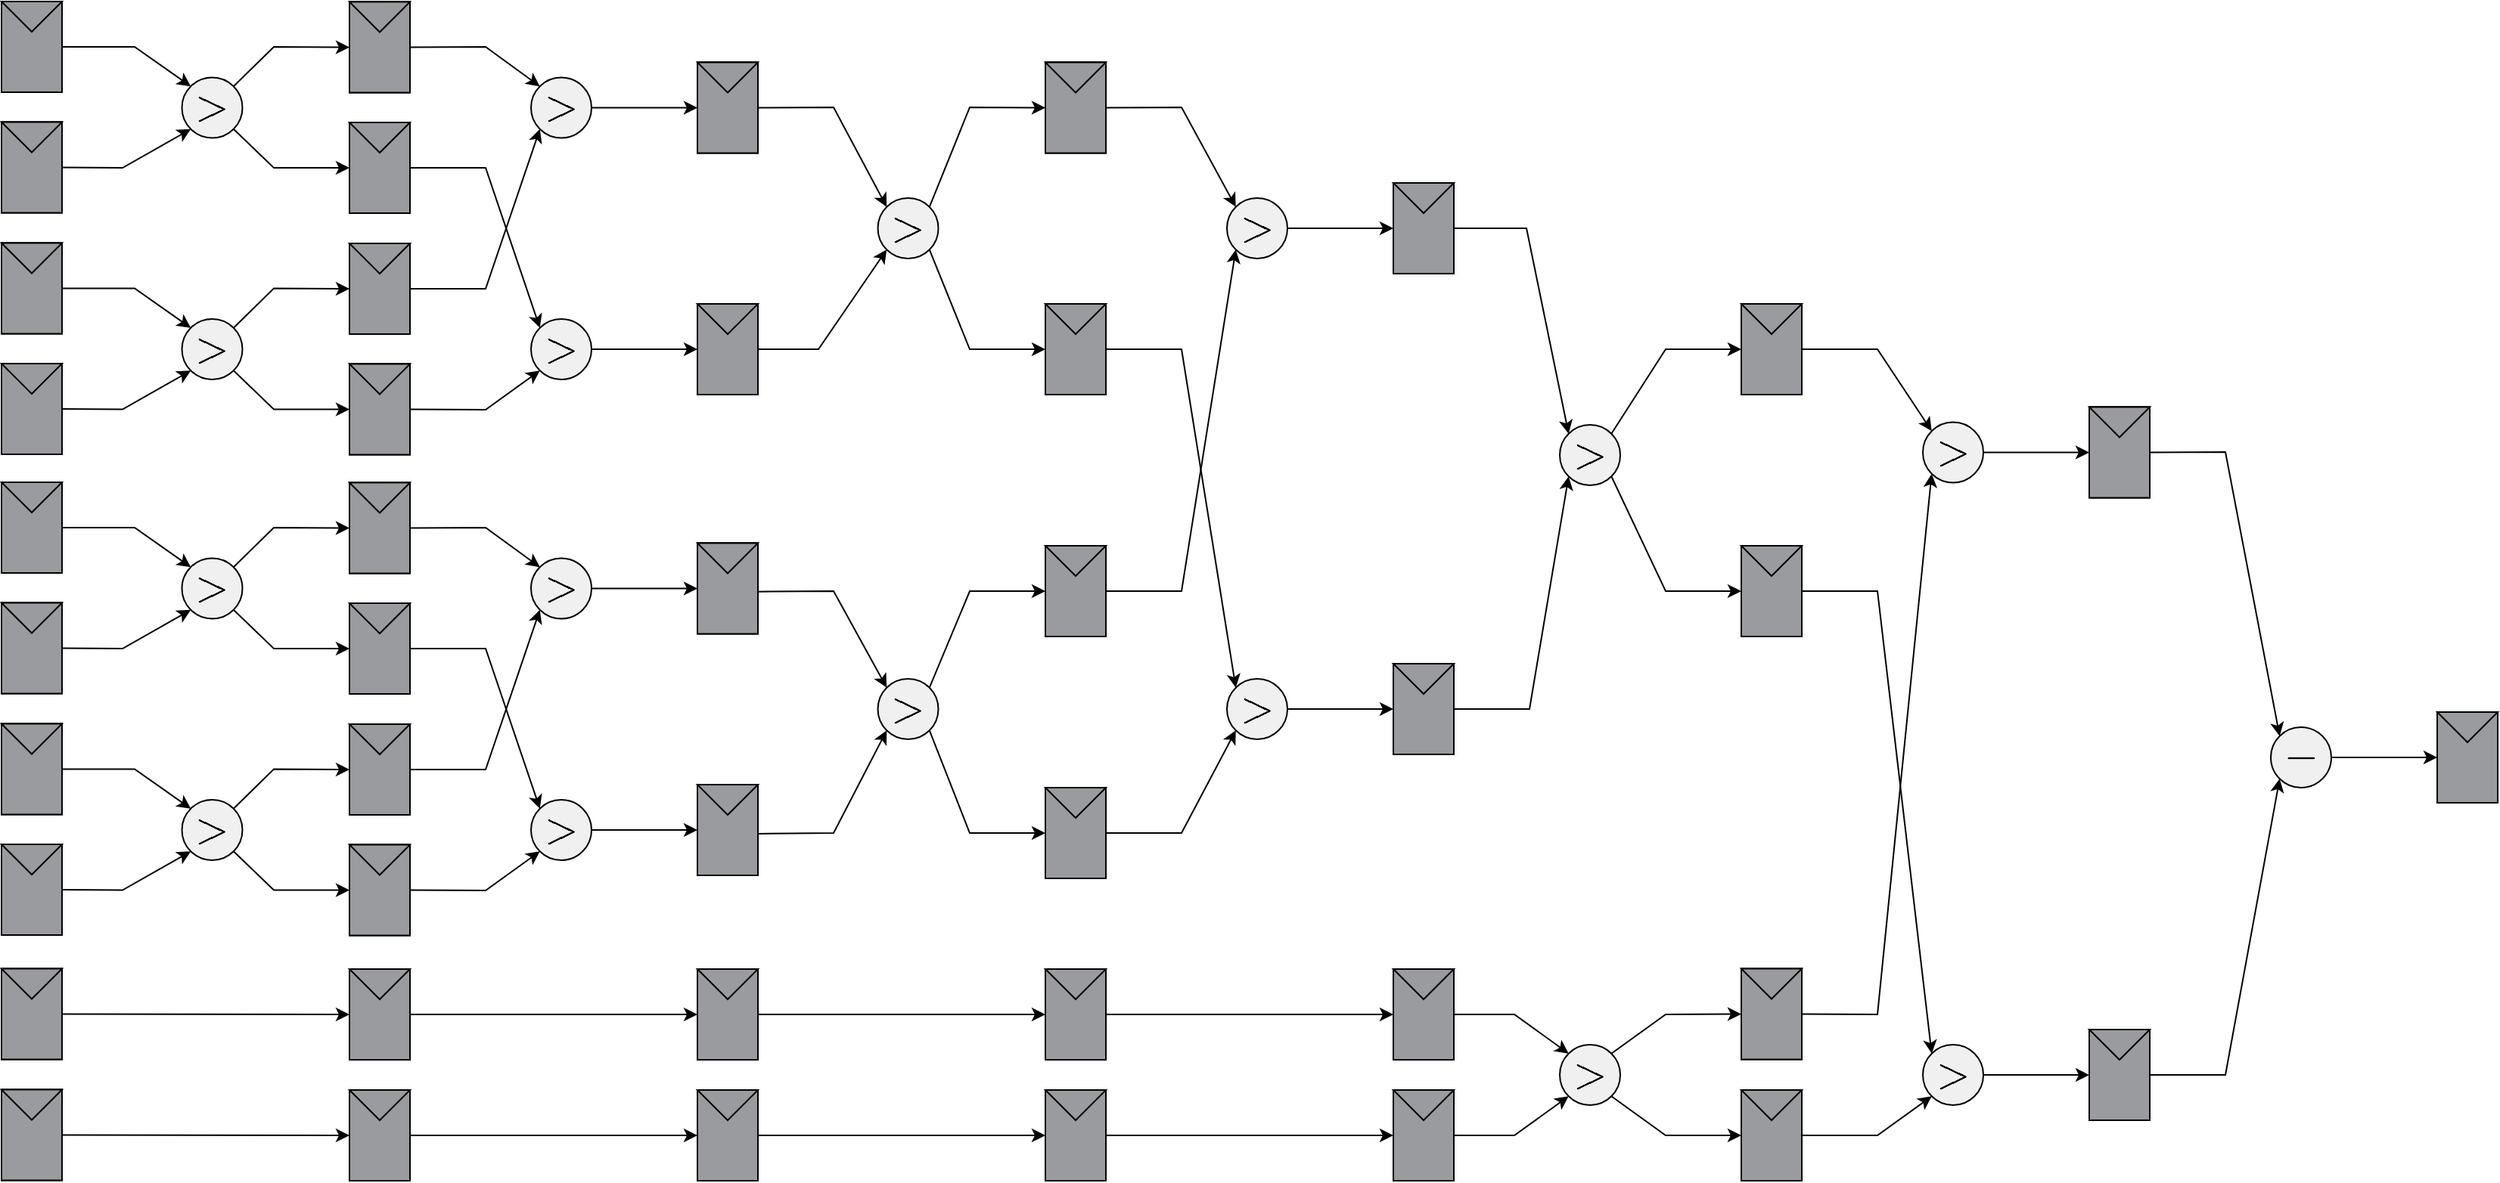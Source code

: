 <mxfile version="26.0.10">
  <diagram name="Page-1" id="adOrIFymFFJTRw3BzbVN">
    <mxGraphModel dx="3514" dy="1221" grid="1" gridSize="10" guides="1" tooltips="1" connect="1" arrows="1" fold="1" page="1" pageScale="1" pageWidth="500" pageHeight="150" math="1" shadow="0">
      <root>
        <mxCell id="0" />
        <mxCell id="1" parent="0" />
        <mxCell id="6Uvs3lZ900TofVNQGSp9-1" value="&lt;font style=&quot;font-size: 24px;&quot;&gt;$$&amp;gt;$$&lt;/font&gt;" style="ellipse;whiteSpace=wrap;html=1;aspect=fixed;fillColor=#F0F0F0;" vertex="1" parent="1">
          <mxGeometry x="-880.75" y="220.25" width="40" height="40" as="geometry" />
        </mxCell>
        <mxCell id="6Uvs3lZ900TofVNQGSp9-2" value="" style="endArrow=classic;html=1;rounded=0;entryX=0;entryY=0;entryDx=0;entryDy=0;exitX=1;exitY=0.5;exitDx=0;exitDy=0;" edge="1" parent="1" source="6Uvs3lZ900TofVNQGSp9-308" target="6Uvs3lZ900TofVNQGSp9-1">
          <mxGeometry width="50" height="50" relative="1" as="geometry">
            <mxPoint x="-940" y="220" as="sourcePoint" />
            <mxPoint x="-880.75" y="201.25" as="targetPoint" />
            <Array as="points">
              <mxPoint x="-912" y="200" />
            </Array>
          </mxGeometry>
        </mxCell>
        <mxCell id="6Uvs3lZ900TofVNQGSp9-3" value="" style="endArrow=classic;html=1;rounded=0;entryX=0;entryY=1;entryDx=0;entryDy=0;exitX=1;exitY=0.5;exitDx=0;exitDy=0;" edge="1" parent="1" source="6Uvs3lZ900TofVNQGSp9-312" target="6Uvs3lZ900TofVNQGSp9-1">
          <mxGeometry width="50" height="50" relative="1" as="geometry">
            <mxPoint x="-940" y="290" as="sourcePoint" />
            <mxPoint x="-890.75" y="271.25" as="targetPoint" />
            <Array as="points">
              <mxPoint x="-920" y="280" />
            </Array>
          </mxGeometry>
        </mxCell>
        <mxCell id="6Uvs3lZ900TofVNQGSp9-4" value="" style="endArrow=classic;html=1;rounded=0;entryX=0;entryY=0.5;entryDx=0;entryDy=0;exitX=1;exitY=0;exitDx=0;exitDy=0;" edge="1" parent="1" source="6Uvs3lZ900TofVNQGSp9-1" target="6Uvs3lZ900TofVNQGSp9-7">
          <mxGeometry width="50" height="50" relative="1" as="geometry">
            <mxPoint x="-870.75" y="321.25" as="sourcePoint" />
            <mxPoint x="-820.75" y="271.25" as="targetPoint" />
            <Array as="points">
              <mxPoint x="-820" y="200" />
            </Array>
          </mxGeometry>
        </mxCell>
        <mxCell id="6Uvs3lZ900TofVNQGSp9-5" value="" style="group" vertex="1" connectable="0" parent="1">
          <mxGeometry x="-770" y="170.25" width="40" height="60" as="geometry" />
        </mxCell>
        <mxCell id="6Uvs3lZ900TofVNQGSp9-6" value="" style="group;strokeWidth=1;fillColor=#9A9B9E;strokeColor=default;container=0;" vertex="1" connectable="0" parent="6Uvs3lZ900TofVNQGSp9-5">
          <mxGeometry width="40" height="60" as="geometry" />
        </mxCell>
        <mxCell id="6Uvs3lZ900TofVNQGSp9-7" value="" style="rounded=0;whiteSpace=wrap;html=1;fillColor=#9A9B9E;" vertex="1" parent="6Uvs3lZ900TofVNQGSp9-5">
          <mxGeometry width="40" height="60" as="geometry" />
        </mxCell>
        <mxCell id="6Uvs3lZ900TofVNQGSp9-8" value="" style="triangle;whiteSpace=wrap;html=1;rotation=90;fillColor=#9A9B9E;" vertex="1" parent="6Uvs3lZ900TofVNQGSp9-5">
          <mxGeometry x="10" y="-10" width="20" height="40" as="geometry" />
        </mxCell>
        <mxCell id="6Uvs3lZ900TofVNQGSp9-9" value="" style="group" vertex="1" connectable="0" parent="1">
          <mxGeometry x="-540" y="210.25" width="40" height="60" as="geometry" />
        </mxCell>
        <mxCell id="6Uvs3lZ900TofVNQGSp9-10" value="" style="group;strokeWidth=1;fillColor=#9A9B9E;strokeColor=default;container=0;" vertex="1" connectable="0" parent="6Uvs3lZ900TofVNQGSp9-9">
          <mxGeometry width="40" height="60" as="geometry" />
        </mxCell>
        <mxCell id="6Uvs3lZ900TofVNQGSp9-11" value="" style="rounded=0;whiteSpace=wrap;html=1;fillColor=#9A9B9E;" vertex="1" parent="6Uvs3lZ900TofVNQGSp9-9">
          <mxGeometry width="40" height="60" as="geometry" />
        </mxCell>
        <mxCell id="6Uvs3lZ900TofVNQGSp9-12" value="" style="triangle;whiteSpace=wrap;html=1;rotation=90;fillColor=#9A9B9E;" vertex="1" parent="6Uvs3lZ900TofVNQGSp9-9">
          <mxGeometry x="10" y="-10" width="20" height="40" as="geometry" />
        </mxCell>
        <mxCell id="6Uvs3lZ900TofVNQGSp9-19" value="" style="group" vertex="1" connectable="0" parent="1">
          <mxGeometry x="-770" y="250" width="40" height="60" as="geometry" />
        </mxCell>
        <mxCell id="6Uvs3lZ900TofVNQGSp9-20" value="" style="group;strokeWidth=1;fillColor=#9A9B9E;strokeColor=default;container=0;" vertex="1" connectable="0" parent="6Uvs3lZ900TofVNQGSp9-19">
          <mxGeometry width="40" height="60" as="geometry" />
        </mxCell>
        <mxCell id="6Uvs3lZ900TofVNQGSp9-21" value="" style="rounded=0;whiteSpace=wrap;html=1;fillColor=#9A9B9E;" vertex="1" parent="6Uvs3lZ900TofVNQGSp9-19">
          <mxGeometry width="40" height="60" as="geometry" />
        </mxCell>
        <mxCell id="6Uvs3lZ900TofVNQGSp9-22" value="" style="triangle;whiteSpace=wrap;html=1;rotation=90;fillColor=#9A9B9E;" vertex="1" parent="6Uvs3lZ900TofVNQGSp9-19">
          <mxGeometry x="10" y="-10" width="20" height="40" as="geometry" />
        </mxCell>
        <mxCell id="6Uvs3lZ900TofVNQGSp9-52" value="&lt;font style=&quot;font-size: 24px;&quot;&gt;$$&amp;gt;$$&lt;/font&gt;" style="ellipse;whiteSpace=wrap;html=1;aspect=fixed;fillColor=#F0F0F0;" vertex="1" parent="1">
          <mxGeometry x="-650" y="220.25" width="40" height="40" as="geometry" />
        </mxCell>
        <mxCell id="6Uvs3lZ900TofVNQGSp9-53" value="&lt;font style=&quot;font-size: 24px;&quot;&gt;$$&amp;gt;$$&lt;/font&gt;" style="ellipse;whiteSpace=wrap;html=1;aspect=fixed;fillColor=#F0F0F0;" vertex="1" parent="1">
          <mxGeometry x="-650" y="380" width="40" height="40" as="geometry" />
        </mxCell>
        <mxCell id="6Uvs3lZ900TofVNQGSp9-58" value="" style="group" vertex="1" connectable="0" parent="1">
          <mxGeometry x="-540" y="370" width="40" height="60" as="geometry" />
        </mxCell>
        <mxCell id="6Uvs3lZ900TofVNQGSp9-59" value="" style="group;strokeWidth=1;fillColor=#9A9B9E;strokeColor=default;container=0;" vertex="1" connectable="0" parent="6Uvs3lZ900TofVNQGSp9-58">
          <mxGeometry width="40" height="60" as="geometry" />
        </mxCell>
        <mxCell id="6Uvs3lZ900TofVNQGSp9-60" value="" style="rounded=0;whiteSpace=wrap;html=1;fillColor=#9A9B9E;" vertex="1" parent="6Uvs3lZ900TofVNQGSp9-58">
          <mxGeometry width="40" height="60" as="geometry" />
        </mxCell>
        <mxCell id="6Uvs3lZ900TofVNQGSp9-61" value="" style="triangle;whiteSpace=wrap;html=1;rotation=90;fillColor=#9A9B9E;" vertex="1" parent="6Uvs3lZ900TofVNQGSp9-58">
          <mxGeometry x="10" y="-10" width="20" height="40" as="geometry" />
        </mxCell>
        <mxCell id="6Uvs3lZ900TofVNQGSp9-65" value="" style="endArrow=classic;html=1;rounded=0;entryX=0;entryY=0.5;entryDx=0;entryDy=0;exitX=1;exitY=1;exitDx=0;exitDy=0;" edge="1" parent="1" source="6Uvs3lZ900TofVNQGSp9-1" target="6Uvs3lZ900TofVNQGSp9-21">
          <mxGeometry width="50" height="50" relative="1" as="geometry">
            <mxPoint x="-847" y="280" as="sourcePoint" />
            <mxPoint x="-800" y="310" as="targetPoint" />
            <Array as="points">
              <mxPoint x="-820" y="280" />
            </Array>
          </mxGeometry>
        </mxCell>
        <mxCell id="6Uvs3lZ900TofVNQGSp9-66" value="&lt;font style=&quot;font-size: 24px;&quot;&gt;$$&amp;gt;$$&lt;/font&gt;" style="ellipse;whiteSpace=wrap;html=1;aspect=fixed;fillColor=#F0F0F0;" vertex="1" parent="1">
          <mxGeometry x="-880.75" y="380" width="40" height="40" as="geometry" />
        </mxCell>
        <mxCell id="6Uvs3lZ900TofVNQGSp9-67" value="" style="endArrow=classic;html=1;rounded=0;entryX=0;entryY=0;entryDx=0;entryDy=0;exitX=1;exitY=0.5;exitDx=0;exitDy=0;" edge="1" parent="1" target="6Uvs3lZ900TofVNQGSp9-66" source="6Uvs3lZ900TofVNQGSp9-316">
          <mxGeometry width="50" height="50" relative="1" as="geometry">
            <mxPoint x="-930" y="340" as="sourcePoint" />
            <mxPoint x="-880.75" y="361" as="targetPoint" />
            <Array as="points">
              <mxPoint x="-912" y="359.75" />
            </Array>
          </mxGeometry>
        </mxCell>
        <mxCell id="6Uvs3lZ900TofVNQGSp9-68" value="" style="endArrow=classic;html=1;rounded=0;entryX=0;entryY=1;entryDx=0;entryDy=0;exitX=1;exitY=0.5;exitDx=0;exitDy=0;" edge="1" parent="1" target="6Uvs3lZ900TofVNQGSp9-66" source="6Uvs3lZ900TofVNQGSp9-320">
          <mxGeometry width="50" height="50" relative="1" as="geometry">
            <mxPoint x="-940" y="450" as="sourcePoint" />
            <mxPoint x="-890.75" y="431" as="targetPoint" />
            <Array as="points">
              <mxPoint x="-920" y="439.75" />
            </Array>
          </mxGeometry>
        </mxCell>
        <mxCell id="6Uvs3lZ900TofVNQGSp9-69" value="" style="endArrow=classic;html=1;rounded=0;entryX=0;entryY=0.5;entryDx=0;entryDy=0;exitX=1;exitY=0;exitDx=0;exitDy=0;" edge="1" parent="1" source="6Uvs3lZ900TofVNQGSp9-66" target="6Uvs3lZ900TofVNQGSp9-72">
          <mxGeometry width="50" height="50" relative="1" as="geometry">
            <mxPoint x="-870.75" y="481" as="sourcePoint" />
            <mxPoint x="-820.75" y="431" as="targetPoint" />
            <Array as="points">
              <mxPoint x="-820" y="359.75" />
            </Array>
          </mxGeometry>
        </mxCell>
        <mxCell id="6Uvs3lZ900TofVNQGSp9-70" value="" style="group" vertex="1" connectable="0" parent="1">
          <mxGeometry x="-770" y="330" width="40" height="60" as="geometry" />
        </mxCell>
        <mxCell id="6Uvs3lZ900TofVNQGSp9-71" value="" style="group;strokeWidth=1;fillColor=#9A9B9E;strokeColor=default;container=0;" vertex="1" connectable="0" parent="6Uvs3lZ900TofVNQGSp9-70">
          <mxGeometry width="40" height="60" as="geometry" />
        </mxCell>
        <mxCell id="6Uvs3lZ900TofVNQGSp9-72" value="" style="rounded=0;whiteSpace=wrap;html=1;fillColor=#9A9B9E;" vertex="1" parent="6Uvs3lZ900TofVNQGSp9-70">
          <mxGeometry width="40" height="60" as="geometry" />
        </mxCell>
        <mxCell id="6Uvs3lZ900TofVNQGSp9-73" value="" style="triangle;whiteSpace=wrap;html=1;rotation=90;fillColor=#9A9B9E;" vertex="1" parent="6Uvs3lZ900TofVNQGSp9-70">
          <mxGeometry x="10" y="-10" width="20" height="40" as="geometry" />
        </mxCell>
        <mxCell id="6Uvs3lZ900TofVNQGSp9-74" value="" style="group" vertex="1" connectable="0" parent="1">
          <mxGeometry x="-770" y="409.75" width="40" height="60" as="geometry" />
        </mxCell>
        <mxCell id="6Uvs3lZ900TofVNQGSp9-75" value="" style="group;strokeWidth=1;fillColor=#9A9B9E;strokeColor=default;container=0;" vertex="1" connectable="0" parent="6Uvs3lZ900TofVNQGSp9-74">
          <mxGeometry width="40" height="60" as="geometry" />
        </mxCell>
        <mxCell id="6Uvs3lZ900TofVNQGSp9-76" value="" style="rounded=0;whiteSpace=wrap;html=1;fillColor=#9A9B9E;" vertex="1" parent="6Uvs3lZ900TofVNQGSp9-74">
          <mxGeometry width="40" height="60" as="geometry" />
        </mxCell>
        <mxCell id="6Uvs3lZ900TofVNQGSp9-77" value="" style="triangle;whiteSpace=wrap;html=1;rotation=90;fillColor=#9A9B9E;" vertex="1" parent="6Uvs3lZ900TofVNQGSp9-74">
          <mxGeometry x="10" y="-10" width="20" height="40" as="geometry" />
        </mxCell>
        <mxCell id="6Uvs3lZ900TofVNQGSp9-78" value="" style="endArrow=classic;html=1;rounded=0;entryX=0;entryY=0.5;entryDx=0;entryDy=0;exitX=1;exitY=1;exitDx=0;exitDy=0;" edge="1" parent="1" source="6Uvs3lZ900TofVNQGSp9-66" target="6Uvs3lZ900TofVNQGSp9-76">
          <mxGeometry width="50" height="50" relative="1" as="geometry">
            <mxPoint x="-847" y="439.75" as="sourcePoint" />
            <mxPoint x="-800" y="469.75" as="targetPoint" />
            <Array as="points">
              <mxPoint x="-820" y="439.75" />
            </Array>
          </mxGeometry>
        </mxCell>
        <mxCell id="6Uvs3lZ900TofVNQGSp9-79" value="" style="endArrow=classic;html=1;rounded=0;entryX=0;entryY=0;entryDx=0;entryDy=0;exitX=1;exitY=0.5;exitDx=0;exitDy=0;" edge="1" parent="1" source="6Uvs3lZ900TofVNQGSp9-7" target="6Uvs3lZ900TofVNQGSp9-52">
          <mxGeometry width="50" height="50" relative="1" as="geometry">
            <mxPoint x="-710" y="199.25" as="sourcePoint" />
            <mxPoint x="-625" y="225" as="targetPoint" />
            <Array as="points">
              <mxPoint x="-680" y="200" />
            </Array>
          </mxGeometry>
        </mxCell>
        <mxCell id="6Uvs3lZ900TofVNQGSp9-81" value="" style="endArrow=classic;html=1;rounded=0;exitX=1;exitY=0.5;exitDx=0;exitDy=0;entryX=0;entryY=1;entryDx=0;entryDy=0;" edge="1" parent="1" source="6Uvs3lZ900TofVNQGSp9-72" target="6Uvs3lZ900TofVNQGSp9-52">
          <mxGeometry width="50" height="50" relative="1" as="geometry">
            <mxPoint x="-700" y="380" as="sourcePoint" />
            <mxPoint x="-650" y="330" as="targetPoint" />
            <Array as="points">
              <mxPoint x="-680" y="360" />
            </Array>
          </mxGeometry>
        </mxCell>
        <mxCell id="6Uvs3lZ900TofVNQGSp9-82" value="" style="endArrow=classic;html=1;rounded=0;exitX=1;exitY=0.5;exitDx=0;exitDy=0;entryX=0;entryY=0;entryDx=0;entryDy=0;" edge="1" parent="1" source="6Uvs3lZ900TofVNQGSp9-21" target="6Uvs3lZ900TofVNQGSp9-53">
          <mxGeometry width="50" height="50" relative="1" as="geometry">
            <mxPoint x="-690" y="330" as="sourcePoint" />
            <mxPoint x="-640" y="280" as="targetPoint" />
            <Array as="points">
              <mxPoint x="-680" y="280" />
            </Array>
          </mxGeometry>
        </mxCell>
        <mxCell id="6Uvs3lZ900TofVNQGSp9-83" value="" style="endArrow=classic;html=1;rounded=0;exitX=1;exitY=0.5;exitDx=0;exitDy=0;entryX=0;entryY=1;entryDx=0;entryDy=0;" edge="1" parent="1" source="6Uvs3lZ900TofVNQGSp9-76" target="6Uvs3lZ900TofVNQGSp9-53">
          <mxGeometry width="50" height="50" relative="1" as="geometry">
            <mxPoint x="-660" y="470" as="sourcePoint" />
            <mxPoint x="-610" y="420" as="targetPoint" />
            <Array as="points">
              <mxPoint x="-680" y="440" />
            </Array>
          </mxGeometry>
        </mxCell>
        <mxCell id="6Uvs3lZ900TofVNQGSp9-85" value="" style="endArrow=classic;html=1;rounded=0;exitX=1;exitY=0.5;exitDx=0;exitDy=0;entryX=0;entryY=0.5;entryDx=0;entryDy=0;" edge="1" parent="1" source="6Uvs3lZ900TofVNQGSp9-52" target="6Uvs3lZ900TofVNQGSp9-11">
          <mxGeometry width="50" height="50" relative="1" as="geometry">
            <mxPoint x="-570" y="350" as="sourcePoint" />
            <mxPoint x="-520" y="300" as="targetPoint" />
          </mxGeometry>
        </mxCell>
        <mxCell id="6Uvs3lZ900TofVNQGSp9-86" value="" style="endArrow=classic;html=1;rounded=0;exitX=1;exitY=0.5;exitDx=0;exitDy=0;entryX=0;entryY=0.5;entryDx=0;entryDy=0;" edge="1" parent="1" source="6Uvs3lZ900TofVNQGSp9-53" target="6Uvs3lZ900TofVNQGSp9-60">
          <mxGeometry width="50" height="50" relative="1" as="geometry">
            <mxPoint x="-590" y="380" as="sourcePoint" />
            <mxPoint x="-540" y="330" as="targetPoint" />
          </mxGeometry>
        </mxCell>
        <mxCell id="6Uvs3lZ900TofVNQGSp9-87" value="&lt;font style=&quot;font-size: 24px;&quot;&gt;$$&amp;gt;$$&lt;/font&gt;" style="ellipse;whiteSpace=wrap;html=1;aspect=fixed;fillColor=#F0F0F0;" vertex="1" parent="1">
          <mxGeometry x="-880.75" y="538.25" width="40" height="40" as="geometry" />
        </mxCell>
        <mxCell id="6Uvs3lZ900TofVNQGSp9-88" value="" style="endArrow=classic;html=1;rounded=0;entryX=0;entryY=0;entryDx=0;entryDy=0;exitX=1;exitY=0.5;exitDx=0;exitDy=0;" edge="1" parent="1" target="6Uvs3lZ900TofVNQGSp9-87" source="6Uvs3lZ900TofVNQGSp9-324">
          <mxGeometry width="50" height="50" relative="1" as="geometry">
            <mxPoint x="-940" y="500" as="sourcePoint" />
            <mxPoint x="-880.75" y="519.25" as="targetPoint" />
            <Array as="points">
              <mxPoint x="-912" y="518" />
            </Array>
          </mxGeometry>
        </mxCell>
        <mxCell id="6Uvs3lZ900TofVNQGSp9-89" value="" style="endArrow=classic;html=1;rounded=0;entryX=0;entryY=1;entryDx=0;entryDy=0;exitX=1;exitY=0.5;exitDx=0;exitDy=0;" edge="1" parent="1" target="6Uvs3lZ900TofVNQGSp9-87" source="6Uvs3lZ900TofVNQGSp9-328">
          <mxGeometry width="50" height="50" relative="1" as="geometry">
            <mxPoint x="-950" y="610" as="sourcePoint" />
            <mxPoint x="-890.75" y="589.25" as="targetPoint" />
            <Array as="points">
              <mxPoint x="-920" y="598" />
            </Array>
          </mxGeometry>
        </mxCell>
        <mxCell id="6Uvs3lZ900TofVNQGSp9-90" value="" style="endArrow=classic;html=1;rounded=0;entryX=0;entryY=0.5;entryDx=0;entryDy=0;exitX=1;exitY=0;exitDx=0;exitDy=0;" edge="1" parent="1" source="6Uvs3lZ900TofVNQGSp9-87" target="6Uvs3lZ900TofVNQGSp9-93">
          <mxGeometry width="50" height="50" relative="1" as="geometry">
            <mxPoint x="-870.75" y="639.25" as="sourcePoint" />
            <mxPoint x="-820.75" y="589.25" as="targetPoint" />
            <Array as="points">
              <mxPoint x="-820" y="518" />
            </Array>
          </mxGeometry>
        </mxCell>
        <mxCell id="6Uvs3lZ900TofVNQGSp9-91" value="" style="group" vertex="1" connectable="0" parent="1">
          <mxGeometry x="-770" y="488.25" width="40" height="60" as="geometry" />
        </mxCell>
        <mxCell id="6Uvs3lZ900TofVNQGSp9-92" value="" style="group;strokeWidth=1;fillColor=#9A9B9E;strokeColor=default;container=0;" vertex="1" connectable="0" parent="6Uvs3lZ900TofVNQGSp9-91">
          <mxGeometry width="40" height="60" as="geometry" />
        </mxCell>
        <mxCell id="6Uvs3lZ900TofVNQGSp9-93" value="" style="rounded=0;whiteSpace=wrap;html=1;fillColor=#9A9B9E;" vertex="1" parent="6Uvs3lZ900TofVNQGSp9-91">
          <mxGeometry width="40" height="60" as="geometry" />
        </mxCell>
        <mxCell id="6Uvs3lZ900TofVNQGSp9-94" value="" style="triangle;whiteSpace=wrap;html=1;rotation=90;fillColor=#9A9B9E;" vertex="1" parent="6Uvs3lZ900TofVNQGSp9-91">
          <mxGeometry x="10" y="-10" width="20" height="40" as="geometry" />
        </mxCell>
        <mxCell id="6Uvs3lZ900TofVNQGSp9-95" value="" style="group" vertex="1" connectable="0" parent="1">
          <mxGeometry x="-540" y="528.25" width="40" height="60" as="geometry" />
        </mxCell>
        <mxCell id="6Uvs3lZ900TofVNQGSp9-96" value="" style="group;strokeWidth=1;fillColor=#9A9B9E;strokeColor=default;container=0;" vertex="1" connectable="0" parent="6Uvs3lZ900TofVNQGSp9-95">
          <mxGeometry width="40" height="60" as="geometry" />
        </mxCell>
        <mxCell id="6Uvs3lZ900TofVNQGSp9-97" value="" style="rounded=0;whiteSpace=wrap;html=1;fillColor=#9A9B9E;" vertex="1" parent="6Uvs3lZ900TofVNQGSp9-95">
          <mxGeometry width="40" height="60" as="geometry" />
        </mxCell>
        <mxCell id="6Uvs3lZ900TofVNQGSp9-98" value="" style="triangle;whiteSpace=wrap;html=1;rotation=90;fillColor=#9A9B9E;" vertex="1" parent="6Uvs3lZ900TofVNQGSp9-95">
          <mxGeometry x="10" y="-10" width="20" height="40" as="geometry" />
        </mxCell>
        <mxCell id="6Uvs3lZ900TofVNQGSp9-99" value="" style="group" vertex="1" connectable="0" parent="1">
          <mxGeometry x="-770" y="568" width="40" height="60" as="geometry" />
        </mxCell>
        <mxCell id="6Uvs3lZ900TofVNQGSp9-100" value="" style="group;strokeWidth=1;fillColor=#9A9B9E;strokeColor=default;container=0;" vertex="1" connectable="0" parent="6Uvs3lZ900TofVNQGSp9-99">
          <mxGeometry width="40" height="60" as="geometry" />
        </mxCell>
        <mxCell id="6Uvs3lZ900TofVNQGSp9-101" value="" style="rounded=0;whiteSpace=wrap;html=1;fillColor=#9A9B9E;" vertex="1" parent="6Uvs3lZ900TofVNQGSp9-99">
          <mxGeometry width="40" height="60" as="geometry" />
        </mxCell>
        <mxCell id="6Uvs3lZ900TofVNQGSp9-102" value="" style="triangle;whiteSpace=wrap;html=1;rotation=90;fillColor=#9A9B9E;" vertex="1" parent="6Uvs3lZ900TofVNQGSp9-99">
          <mxGeometry x="10" y="-10" width="20" height="40" as="geometry" />
        </mxCell>
        <mxCell id="6Uvs3lZ900TofVNQGSp9-103" value="&lt;font style=&quot;font-size: 24px;&quot;&gt;$$&amp;gt;$$&lt;/font&gt;" style="ellipse;whiteSpace=wrap;html=1;aspect=fixed;fillColor=#F0F0F0;" vertex="1" parent="1">
          <mxGeometry x="-650" y="538.25" width="40" height="40" as="geometry" />
        </mxCell>
        <mxCell id="6Uvs3lZ900TofVNQGSp9-104" value="&lt;font style=&quot;font-size: 24px;&quot;&gt;$$&amp;gt;$$&lt;/font&gt;" style="ellipse;whiteSpace=wrap;html=1;aspect=fixed;fillColor=#F0F0F0;" vertex="1" parent="1">
          <mxGeometry x="-650" y="698" width="40" height="40" as="geometry" />
        </mxCell>
        <mxCell id="6Uvs3lZ900TofVNQGSp9-105" value="" style="group" vertex="1" connectable="0" parent="1">
          <mxGeometry x="-540" y="688" width="40" height="60" as="geometry" />
        </mxCell>
        <mxCell id="6Uvs3lZ900TofVNQGSp9-106" value="" style="group;strokeWidth=1;fillColor=#9A9B9E;strokeColor=default;container=0;" vertex="1" connectable="0" parent="6Uvs3lZ900TofVNQGSp9-105">
          <mxGeometry width="40" height="60" as="geometry" />
        </mxCell>
        <mxCell id="6Uvs3lZ900TofVNQGSp9-107" value="" style="rounded=0;whiteSpace=wrap;html=1;fillColor=#9A9B9E;" vertex="1" parent="6Uvs3lZ900TofVNQGSp9-105">
          <mxGeometry width="40" height="60" as="geometry" />
        </mxCell>
        <mxCell id="6Uvs3lZ900TofVNQGSp9-108" value="" style="triangle;whiteSpace=wrap;html=1;rotation=90;fillColor=#9A9B9E;" vertex="1" parent="6Uvs3lZ900TofVNQGSp9-105">
          <mxGeometry x="10" y="-10" width="20" height="40" as="geometry" />
        </mxCell>
        <mxCell id="6Uvs3lZ900TofVNQGSp9-109" value="" style="endArrow=classic;html=1;rounded=0;entryX=0;entryY=0.5;entryDx=0;entryDy=0;exitX=1;exitY=1;exitDx=0;exitDy=0;" edge="1" parent="1" source="6Uvs3lZ900TofVNQGSp9-87" target="6Uvs3lZ900TofVNQGSp9-101">
          <mxGeometry width="50" height="50" relative="1" as="geometry">
            <mxPoint x="-847" y="598" as="sourcePoint" />
            <mxPoint x="-800" y="628" as="targetPoint" />
            <Array as="points">
              <mxPoint x="-820" y="598" />
            </Array>
          </mxGeometry>
        </mxCell>
        <mxCell id="6Uvs3lZ900TofVNQGSp9-110" value="&lt;font style=&quot;font-size: 24px;&quot;&gt;$$&amp;gt;$$&lt;/font&gt;" style="ellipse;whiteSpace=wrap;html=1;aspect=fixed;fillColor=#F0F0F0;" vertex="1" parent="1">
          <mxGeometry x="-880.75" y="698" width="40" height="40" as="geometry" />
        </mxCell>
        <mxCell id="6Uvs3lZ900TofVNQGSp9-111" value="" style="endArrow=classic;html=1;rounded=0;entryX=0;entryY=0;entryDx=0;entryDy=0;exitX=1;exitY=0.5;exitDx=0;exitDy=0;" edge="1" parent="1" target="6Uvs3lZ900TofVNQGSp9-110" source="6Uvs3lZ900TofVNQGSp9-332">
          <mxGeometry width="50" height="50" relative="1" as="geometry">
            <mxPoint x="-940" y="660" as="sourcePoint" />
            <mxPoint x="-880.75" y="679" as="targetPoint" />
            <Array as="points">
              <mxPoint x="-912" y="677.75" />
            </Array>
          </mxGeometry>
        </mxCell>
        <mxCell id="6Uvs3lZ900TofVNQGSp9-112" value="" style="endArrow=classic;html=1;rounded=0;entryX=0;entryY=1;entryDx=0;entryDy=0;exitX=1;exitY=0.5;exitDx=0;exitDy=0;" edge="1" parent="1" target="6Uvs3lZ900TofVNQGSp9-110" source="6Uvs3lZ900TofVNQGSp9-336">
          <mxGeometry width="50" height="50" relative="1" as="geometry">
            <mxPoint x="-950" y="780" as="sourcePoint" />
            <mxPoint x="-890.75" y="749" as="targetPoint" />
            <Array as="points">
              <mxPoint x="-920" y="757.75" />
            </Array>
          </mxGeometry>
        </mxCell>
        <mxCell id="6Uvs3lZ900TofVNQGSp9-113" value="" style="endArrow=classic;html=1;rounded=0;entryX=0;entryY=0.5;entryDx=0;entryDy=0;exitX=1;exitY=0;exitDx=0;exitDy=0;" edge="1" parent="1" source="6Uvs3lZ900TofVNQGSp9-110" target="6Uvs3lZ900TofVNQGSp9-116">
          <mxGeometry width="50" height="50" relative="1" as="geometry">
            <mxPoint x="-870.75" y="799" as="sourcePoint" />
            <mxPoint x="-820.75" y="749" as="targetPoint" />
            <Array as="points">
              <mxPoint x="-820" y="677.75" />
            </Array>
          </mxGeometry>
        </mxCell>
        <mxCell id="6Uvs3lZ900TofVNQGSp9-114" value="" style="group" vertex="1" connectable="0" parent="1">
          <mxGeometry x="-770" y="648" width="40" height="60" as="geometry" />
        </mxCell>
        <mxCell id="6Uvs3lZ900TofVNQGSp9-115" value="" style="group;strokeWidth=1;fillColor=#9A9B9E;strokeColor=default;container=0;" vertex="1" connectable="0" parent="6Uvs3lZ900TofVNQGSp9-114">
          <mxGeometry width="40" height="60" as="geometry" />
        </mxCell>
        <mxCell id="6Uvs3lZ900TofVNQGSp9-116" value="" style="rounded=0;whiteSpace=wrap;html=1;fillColor=#9A9B9E;" vertex="1" parent="6Uvs3lZ900TofVNQGSp9-114">
          <mxGeometry width="40" height="60" as="geometry" />
        </mxCell>
        <mxCell id="6Uvs3lZ900TofVNQGSp9-117" value="" style="triangle;whiteSpace=wrap;html=1;rotation=90;fillColor=#9A9B9E;" vertex="1" parent="6Uvs3lZ900TofVNQGSp9-114">
          <mxGeometry x="10" y="-10" width="20" height="40" as="geometry" />
        </mxCell>
        <mxCell id="6Uvs3lZ900TofVNQGSp9-118" value="" style="group" vertex="1" connectable="0" parent="1">
          <mxGeometry x="-770" y="727.75" width="40" height="60" as="geometry" />
        </mxCell>
        <mxCell id="6Uvs3lZ900TofVNQGSp9-119" value="" style="group;strokeWidth=1;fillColor=#9A9B9E;strokeColor=default;container=0;" vertex="1" connectable="0" parent="6Uvs3lZ900TofVNQGSp9-118">
          <mxGeometry width="40" height="60" as="geometry" />
        </mxCell>
        <mxCell id="6Uvs3lZ900TofVNQGSp9-120" value="" style="rounded=0;whiteSpace=wrap;html=1;fillColor=#9A9B9E;" vertex="1" parent="6Uvs3lZ900TofVNQGSp9-118">
          <mxGeometry width="40" height="60" as="geometry" />
        </mxCell>
        <mxCell id="6Uvs3lZ900TofVNQGSp9-121" value="" style="triangle;whiteSpace=wrap;html=1;rotation=90;fillColor=#9A9B9E;" vertex="1" parent="6Uvs3lZ900TofVNQGSp9-118">
          <mxGeometry x="10" y="-10" width="20" height="40" as="geometry" />
        </mxCell>
        <mxCell id="6Uvs3lZ900TofVNQGSp9-122" value="" style="endArrow=classic;html=1;rounded=0;entryX=0;entryY=0.5;entryDx=0;entryDy=0;exitX=1;exitY=1;exitDx=0;exitDy=0;" edge="1" parent="1" source="6Uvs3lZ900TofVNQGSp9-110" target="6Uvs3lZ900TofVNQGSp9-120">
          <mxGeometry width="50" height="50" relative="1" as="geometry">
            <mxPoint x="-847" y="757.75" as="sourcePoint" />
            <mxPoint x="-800" y="787.75" as="targetPoint" />
            <Array as="points">
              <mxPoint x="-820" y="757.75" />
            </Array>
          </mxGeometry>
        </mxCell>
        <mxCell id="6Uvs3lZ900TofVNQGSp9-123" value="" style="endArrow=classic;html=1;rounded=0;entryX=0;entryY=0;entryDx=0;entryDy=0;exitX=1;exitY=0.5;exitDx=0;exitDy=0;" edge="1" parent="1" source="6Uvs3lZ900TofVNQGSp9-93" target="6Uvs3lZ900TofVNQGSp9-103">
          <mxGeometry width="50" height="50" relative="1" as="geometry">
            <mxPoint x="-710" y="517.25" as="sourcePoint" />
            <mxPoint x="-625" y="543" as="targetPoint" />
            <Array as="points">
              <mxPoint x="-680" y="518" />
            </Array>
          </mxGeometry>
        </mxCell>
        <mxCell id="6Uvs3lZ900TofVNQGSp9-124" value="" style="endArrow=classic;html=1;rounded=0;exitX=1;exitY=0.5;exitDx=0;exitDy=0;entryX=0;entryY=1;entryDx=0;entryDy=0;" edge="1" parent="1" source="6Uvs3lZ900TofVNQGSp9-116" target="6Uvs3lZ900TofVNQGSp9-103">
          <mxGeometry width="50" height="50" relative="1" as="geometry">
            <mxPoint x="-700" y="698" as="sourcePoint" />
            <mxPoint x="-650" y="648" as="targetPoint" />
            <Array as="points">
              <mxPoint x="-680" y="678" />
            </Array>
          </mxGeometry>
        </mxCell>
        <mxCell id="6Uvs3lZ900TofVNQGSp9-125" value="" style="endArrow=classic;html=1;rounded=0;exitX=1;exitY=0.5;exitDx=0;exitDy=0;entryX=0;entryY=0;entryDx=0;entryDy=0;" edge="1" parent="1" source="6Uvs3lZ900TofVNQGSp9-101" target="6Uvs3lZ900TofVNQGSp9-104">
          <mxGeometry width="50" height="50" relative="1" as="geometry">
            <mxPoint x="-690" y="648" as="sourcePoint" />
            <mxPoint x="-640" y="598" as="targetPoint" />
            <Array as="points">
              <mxPoint x="-680" y="598" />
            </Array>
          </mxGeometry>
        </mxCell>
        <mxCell id="6Uvs3lZ900TofVNQGSp9-126" value="" style="endArrow=classic;html=1;rounded=0;exitX=1;exitY=0.5;exitDx=0;exitDy=0;entryX=0;entryY=1;entryDx=0;entryDy=0;" edge="1" parent="1" source="6Uvs3lZ900TofVNQGSp9-120" target="6Uvs3lZ900TofVNQGSp9-104">
          <mxGeometry width="50" height="50" relative="1" as="geometry">
            <mxPoint x="-660" y="788" as="sourcePoint" />
            <mxPoint x="-610" y="738" as="targetPoint" />
            <Array as="points">
              <mxPoint x="-680" y="758" />
            </Array>
          </mxGeometry>
        </mxCell>
        <mxCell id="6Uvs3lZ900TofVNQGSp9-127" value="" style="endArrow=classic;html=1;rounded=0;exitX=1;exitY=0.5;exitDx=0;exitDy=0;entryX=0;entryY=0.5;entryDx=0;entryDy=0;" edge="1" parent="1" source="6Uvs3lZ900TofVNQGSp9-103" target="6Uvs3lZ900TofVNQGSp9-97">
          <mxGeometry width="50" height="50" relative="1" as="geometry">
            <mxPoint x="-570" y="668" as="sourcePoint" />
            <mxPoint x="-520" y="618" as="targetPoint" />
          </mxGeometry>
        </mxCell>
        <mxCell id="6Uvs3lZ900TofVNQGSp9-128" value="" style="endArrow=classic;html=1;rounded=0;exitX=1;exitY=0.5;exitDx=0;exitDy=0;entryX=0;entryY=0.5;entryDx=0;entryDy=0;" edge="1" parent="1" source="6Uvs3lZ900TofVNQGSp9-104" target="6Uvs3lZ900TofVNQGSp9-107">
          <mxGeometry width="50" height="50" relative="1" as="geometry">
            <mxPoint x="-590" y="698" as="sourcePoint" />
            <mxPoint x="-540" y="648" as="targetPoint" />
          </mxGeometry>
        </mxCell>
        <mxCell id="6Uvs3lZ900TofVNQGSp9-129" value="" style="group" vertex="1" connectable="0" parent="1">
          <mxGeometry x="-770" y="810" width="40" height="60" as="geometry" />
        </mxCell>
        <mxCell id="6Uvs3lZ900TofVNQGSp9-130" value="" style="group;strokeWidth=1;fillColor=#9A9B9E;strokeColor=default;container=0;" vertex="1" connectable="0" parent="6Uvs3lZ900TofVNQGSp9-129">
          <mxGeometry width="40" height="60" as="geometry" />
        </mxCell>
        <mxCell id="6Uvs3lZ900TofVNQGSp9-131" value="" style="rounded=0;whiteSpace=wrap;html=1;fillColor=#9A9B9E;" vertex="1" parent="6Uvs3lZ900TofVNQGSp9-129">
          <mxGeometry width="40" height="60" as="geometry" />
        </mxCell>
        <mxCell id="6Uvs3lZ900TofVNQGSp9-132" value="" style="triangle;whiteSpace=wrap;html=1;rotation=90;fillColor=#9A9B9E;" vertex="1" parent="6Uvs3lZ900TofVNQGSp9-129">
          <mxGeometry x="10" y="-10" width="20" height="40" as="geometry" />
        </mxCell>
        <mxCell id="6Uvs3lZ900TofVNQGSp9-133" value="" style="group" vertex="1" connectable="0" parent="1">
          <mxGeometry x="-770" y="890" width="40" height="60" as="geometry" />
        </mxCell>
        <mxCell id="6Uvs3lZ900TofVNQGSp9-134" value="" style="group;strokeWidth=1;fillColor=#9A9B9E;strokeColor=default;container=0;" vertex="1" connectable="0" parent="6Uvs3lZ900TofVNQGSp9-133">
          <mxGeometry width="40" height="60" as="geometry" />
        </mxCell>
        <mxCell id="6Uvs3lZ900TofVNQGSp9-135" value="" style="rounded=0;whiteSpace=wrap;html=1;fillColor=#9A9B9E;" vertex="1" parent="6Uvs3lZ900TofVNQGSp9-133">
          <mxGeometry width="40" height="60" as="geometry" />
        </mxCell>
        <mxCell id="6Uvs3lZ900TofVNQGSp9-136" value="" style="triangle;whiteSpace=wrap;html=1;rotation=90;fillColor=#9A9B9E;" vertex="1" parent="6Uvs3lZ900TofVNQGSp9-133">
          <mxGeometry x="10" y="-10" width="20" height="40" as="geometry" />
        </mxCell>
        <mxCell id="6Uvs3lZ900TofVNQGSp9-137" value="" style="group" vertex="1" connectable="0" parent="1">
          <mxGeometry x="-540" y="810" width="40" height="60" as="geometry" />
        </mxCell>
        <mxCell id="6Uvs3lZ900TofVNQGSp9-138" value="" style="group;strokeWidth=1;fillColor=#9A9B9E;strokeColor=default;container=0;" vertex="1" connectable="0" parent="6Uvs3lZ900TofVNQGSp9-137">
          <mxGeometry width="40" height="60" as="geometry" />
        </mxCell>
        <mxCell id="6Uvs3lZ900TofVNQGSp9-139" value="" style="rounded=0;whiteSpace=wrap;html=1;fillColor=#9A9B9E;" vertex="1" parent="6Uvs3lZ900TofVNQGSp9-137">
          <mxGeometry width="40" height="60" as="geometry" />
        </mxCell>
        <mxCell id="6Uvs3lZ900TofVNQGSp9-140" value="" style="triangle;whiteSpace=wrap;html=1;rotation=90;fillColor=#9A9B9E;" vertex="1" parent="6Uvs3lZ900TofVNQGSp9-137">
          <mxGeometry x="10" y="-10" width="20" height="40" as="geometry" />
        </mxCell>
        <mxCell id="6Uvs3lZ900TofVNQGSp9-141" value="" style="group" vertex="1" connectable="0" parent="1">
          <mxGeometry x="-540" y="890" width="40" height="60" as="geometry" />
        </mxCell>
        <mxCell id="6Uvs3lZ900TofVNQGSp9-142" value="" style="group;strokeWidth=1;fillColor=#9A9B9E;strokeColor=default;container=0;" vertex="1" connectable="0" parent="6Uvs3lZ900TofVNQGSp9-141">
          <mxGeometry width="40" height="60" as="geometry" />
        </mxCell>
        <mxCell id="6Uvs3lZ900TofVNQGSp9-143" value="" style="rounded=0;whiteSpace=wrap;html=1;fillColor=#9A9B9E;" vertex="1" parent="6Uvs3lZ900TofVNQGSp9-141">
          <mxGeometry width="40" height="60" as="geometry" />
        </mxCell>
        <mxCell id="6Uvs3lZ900TofVNQGSp9-144" value="" style="triangle;whiteSpace=wrap;html=1;rotation=90;fillColor=#9A9B9E;" vertex="1" parent="6Uvs3lZ900TofVNQGSp9-141">
          <mxGeometry x="10" y="-10" width="20" height="40" as="geometry" />
        </mxCell>
        <mxCell id="6Uvs3lZ900TofVNQGSp9-145" value="" style="endArrow=classic;html=1;rounded=0;entryX=0;entryY=0.5;entryDx=0;entryDy=0;exitX=1;exitY=0.5;exitDx=0;exitDy=0;" edge="1" parent="1" source="6Uvs3lZ900TofVNQGSp9-340" target="6Uvs3lZ900TofVNQGSp9-131">
          <mxGeometry width="50" height="50" relative="1" as="geometry">
            <mxPoint x="-930" y="860" as="sourcePoint" />
            <mxPoint x="-850" y="840" as="targetPoint" />
          </mxGeometry>
        </mxCell>
        <mxCell id="6Uvs3lZ900TofVNQGSp9-146" value="" style="endArrow=classic;html=1;rounded=0;entryX=0;entryY=0.5;entryDx=0;entryDy=0;exitX=1;exitY=0.5;exitDx=0;exitDy=0;" edge="1" parent="1" source="6Uvs3lZ900TofVNQGSp9-344" target="6Uvs3lZ900TofVNQGSp9-135">
          <mxGeometry width="50" height="50" relative="1" as="geometry">
            <mxPoint x="-950" y="930" as="sourcePoint" />
            <mxPoint x="-830" y="910" as="targetPoint" />
          </mxGeometry>
        </mxCell>
        <mxCell id="6Uvs3lZ900TofVNQGSp9-147" value="" style="endArrow=classic;html=1;rounded=0;entryX=0;entryY=0.5;entryDx=0;entryDy=0;exitX=1;exitY=0.5;exitDx=0;exitDy=0;" edge="1" parent="1" source="6Uvs3lZ900TofVNQGSp9-131" target="6Uvs3lZ900TofVNQGSp9-139">
          <mxGeometry width="50" height="50" relative="1" as="geometry">
            <mxPoint x="-640" y="920" as="sourcePoint" />
            <mxPoint x="-590" y="870" as="targetPoint" />
          </mxGeometry>
        </mxCell>
        <mxCell id="6Uvs3lZ900TofVNQGSp9-148" value="" style="endArrow=classic;html=1;rounded=0;entryX=0;entryY=0.5;entryDx=0;entryDy=0;exitX=1;exitY=0.5;exitDx=0;exitDy=0;" edge="1" parent="1" source="6Uvs3lZ900TofVNQGSp9-135" target="6Uvs3lZ900TofVNQGSp9-143">
          <mxGeometry width="50" height="50" relative="1" as="geometry">
            <mxPoint x="-630" y="970" as="sourcePoint" />
            <mxPoint x="-580" y="920" as="targetPoint" />
          </mxGeometry>
        </mxCell>
        <mxCell id="6Uvs3lZ900TofVNQGSp9-192" value="&lt;font style=&quot;font-size: 24px;&quot;&gt;$$&amp;gt;$$&lt;/font&gt;" style="ellipse;whiteSpace=wrap;html=1;aspect=fixed;fillColor=#F0F0F0;" vertex="1" parent="1">
          <mxGeometry x="-420.75" y="300" width="40" height="40" as="geometry" />
        </mxCell>
        <mxCell id="6Uvs3lZ900TofVNQGSp9-193" value="" style="endArrow=classic;html=1;rounded=0;entryX=0;entryY=0;entryDx=0;entryDy=0;exitX=1;exitY=0.5;exitDx=0;exitDy=0;" edge="1" parent="1" target="6Uvs3lZ900TofVNQGSp9-192" source="6Uvs3lZ900TofVNQGSp9-11">
          <mxGeometry width="50" height="50" relative="1" as="geometry">
            <mxPoint x="-500" y="360" as="sourcePoint" />
            <mxPoint x="-420.75" y="361" as="targetPoint" />
            <Array as="points">
              <mxPoint x="-450" y="240" />
            </Array>
          </mxGeometry>
        </mxCell>
        <mxCell id="6Uvs3lZ900TofVNQGSp9-194" value="" style="endArrow=classic;html=1;rounded=0;exitX=1;exitY=0.5;exitDx=0;exitDy=0;entryX=0;entryY=1;entryDx=0;entryDy=0;" edge="1" parent="1" target="6Uvs3lZ900TofVNQGSp9-192" source="6Uvs3lZ900TofVNQGSp9-60">
          <mxGeometry width="50" height="50" relative="1" as="geometry">
            <mxPoint x="-500" y="440" as="sourcePoint" />
            <mxPoint x="-440" y="420" as="targetPoint" />
            <Array as="points">
              <mxPoint x="-460" y="400" />
            </Array>
          </mxGeometry>
        </mxCell>
        <mxCell id="6Uvs3lZ900TofVNQGSp9-195" value="" style="endArrow=classic;html=1;rounded=0;entryX=0;entryY=0.5;entryDx=0;entryDy=0;exitX=1;exitY=0;exitDx=0;exitDy=0;" edge="1" parent="1" source="6Uvs3lZ900TofVNQGSp9-192" target="6Uvs3lZ900TofVNQGSp9-198">
          <mxGeometry width="50" height="50" relative="1" as="geometry">
            <mxPoint x="-410.75" y="481" as="sourcePoint" />
            <mxPoint x="-360.75" y="431" as="targetPoint" />
            <Array as="points">
              <mxPoint x="-360" y="240" />
            </Array>
          </mxGeometry>
        </mxCell>
        <mxCell id="6Uvs3lZ900TofVNQGSp9-196" value="" style="group" vertex="1" connectable="0" parent="1">
          <mxGeometry x="-310" y="210.25" width="40" height="60" as="geometry" />
        </mxCell>
        <mxCell id="6Uvs3lZ900TofVNQGSp9-197" value="" style="group;strokeWidth=1;fillColor=#9A9B9E;strokeColor=default;container=0;" vertex="1" connectable="0" parent="6Uvs3lZ900TofVNQGSp9-196">
          <mxGeometry width="40" height="60" as="geometry" />
        </mxCell>
        <mxCell id="6Uvs3lZ900TofVNQGSp9-198" value="" style="rounded=0;whiteSpace=wrap;html=1;fillColor=#9A9B9E;" vertex="1" parent="6Uvs3lZ900TofVNQGSp9-196">
          <mxGeometry width="40" height="60" as="geometry" />
        </mxCell>
        <mxCell id="6Uvs3lZ900TofVNQGSp9-199" value="" style="triangle;whiteSpace=wrap;html=1;rotation=90;fillColor=#9A9B9E;" vertex="1" parent="6Uvs3lZ900TofVNQGSp9-196">
          <mxGeometry x="10" y="-10" width="20" height="40" as="geometry" />
        </mxCell>
        <mxCell id="6Uvs3lZ900TofVNQGSp9-200" value="" style="group" vertex="1" connectable="0" parent="1">
          <mxGeometry x="-80" y="290" width="40" height="60" as="geometry" />
        </mxCell>
        <mxCell id="6Uvs3lZ900TofVNQGSp9-201" value="" style="group;strokeWidth=1;fillColor=#9A9B9E;strokeColor=default;container=0;" vertex="1" connectable="0" parent="6Uvs3lZ900TofVNQGSp9-200">
          <mxGeometry width="40" height="60" as="geometry" />
        </mxCell>
        <mxCell id="6Uvs3lZ900TofVNQGSp9-202" value="" style="rounded=0;whiteSpace=wrap;html=1;fillColor=#9A9B9E;" vertex="1" parent="6Uvs3lZ900TofVNQGSp9-200">
          <mxGeometry width="40" height="60" as="geometry" />
        </mxCell>
        <mxCell id="6Uvs3lZ900TofVNQGSp9-203" value="" style="triangle;whiteSpace=wrap;html=1;rotation=90;fillColor=#9A9B9E;" vertex="1" parent="6Uvs3lZ900TofVNQGSp9-200">
          <mxGeometry x="10" y="-10" width="20" height="40" as="geometry" />
        </mxCell>
        <mxCell id="6Uvs3lZ900TofVNQGSp9-204" value="" style="group" vertex="1" connectable="0" parent="1">
          <mxGeometry x="-310" y="370" width="40" height="60" as="geometry" />
        </mxCell>
        <mxCell id="6Uvs3lZ900TofVNQGSp9-205" value="" style="group;strokeWidth=1;fillColor=#9A9B9E;strokeColor=default;container=0;" vertex="1" connectable="0" parent="6Uvs3lZ900TofVNQGSp9-204">
          <mxGeometry width="40" height="60" as="geometry" />
        </mxCell>
        <mxCell id="6Uvs3lZ900TofVNQGSp9-206" value="" style="rounded=0;whiteSpace=wrap;html=1;fillColor=#9A9B9E;" vertex="1" parent="6Uvs3lZ900TofVNQGSp9-204">
          <mxGeometry width="40" height="60" as="geometry" />
        </mxCell>
        <mxCell id="6Uvs3lZ900TofVNQGSp9-207" value="" style="triangle;whiteSpace=wrap;html=1;rotation=90;fillColor=#9A9B9E;" vertex="1" parent="6Uvs3lZ900TofVNQGSp9-204">
          <mxGeometry x="10" y="-10" width="20" height="40" as="geometry" />
        </mxCell>
        <mxCell id="6Uvs3lZ900TofVNQGSp9-208" value="&lt;font style=&quot;font-size: 24px;&quot;&gt;$$&amp;gt;$$&lt;/font&gt;" style="ellipse;whiteSpace=wrap;html=1;aspect=fixed;fillColor=#F0F0F0;" vertex="1" parent="1">
          <mxGeometry x="-190" y="300" width="40" height="40" as="geometry" />
        </mxCell>
        <mxCell id="6Uvs3lZ900TofVNQGSp9-209" value="&lt;font style=&quot;font-size: 24px;&quot;&gt;$$&amp;gt;$$&lt;/font&gt;" style="ellipse;whiteSpace=wrap;html=1;aspect=fixed;fillColor=#F0F0F0;" vertex="1" parent="1">
          <mxGeometry x="-190" y="618" width="40" height="40" as="geometry" />
        </mxCell>
        <mxCell id="6Uvs3lZ900TofVNQGSp9-210" value="" style="group" vertex="1" connectable="0" parent="1">
          <mxGeometry x="-80" y="608" width="40" height="60" as="geometry" />
        </mxCell>
        <mxCell id="6Uvs3lZ900TofVNQGSp9-211" value="" style="group;strokeWidth=1;fillColor=#9A9B9E;strokeColor=default;container=0;" vertex="1" connectable="0" parent="6Uvs3lZ900TofVNQGSp9-210">
          <mxGeometry width="40" height="60" as="geometry" />
        </mxCell>
        <mxCell id="6Uvs3lZ900TofVNQGSp9-212" value="" style="rounded=0;whiteSpace=wrap;html=1;fillColor=#9A9B9E;" vertex="1" parent="6Uvs3lZ900TofVNQGSp9-210">
          <mxGeometry width="40" height="60" as="geometry" />
        </mxCell>
        <mxCell id="6Uvs3lZ900TofVNQGSp9-213" value="" style="triangle;whiteSpace=wrap;html=1;rotation=90;fillColor=#9A9B9E;" vertex="1" parent="6Uvs3lZ900TofVNQGSp9-210">
          <mxGeometry x="10" y="-10" width="20" height="40" as="geometry" />
        </mxCell>
        <mxCell id="6Uvs3lZ900TofVNQGSp9-214" value="" style="endArrow=classic;html=1;rounded=0;entryX=0;entryY=0.5;entryDx=0;entryDy=0;exitX=1;exitY=1;exitDx=0;exitDy=0;" edge="1" parent="1" source="6Uvs3lZ900TofVNQGSp9-192" target="6Uvs3lZ900TofVNQGSp9-206">
          <mxGeometry width="50" height="50" relative="1" as="geometry">
            <mxPoint x="-387" y="439.75" as="sourcePoint" />
            <mxPoint x="-340" y="469.75" as="targetPoint" />
            <Array as="points">
              <mxPoint x="-360" y="400" />
            </Array>
          </mxGeometry>
        </mxCell>
        <mxCell id="6Uvs3lZ900TofVNQGSp9-215" value="&lt;font style=&quot;font-size: 24px;&quot;&gt;$$&amp;gt;$$&lt;/font&gt;" style="ellipse;whiteSpace=wrap;html=1;aspect=fixed;fillColor=#F0F0F0;" vertex="1" parent="1">
          <mxGeometry x="-420.75" y="618" width="40" height="40" as="geometry" />
        </mxCell>
        <mxCell id="6Uvs3lZ900TofVNQGSp9-217" value="" style="endArrow=classic;html=1;rounded=0;entryX=0;entryY=1;entryDx=0;entryDy=0;exitX=0.99;exitY=0.541;exitDx=0;exitDy=0;exitPerimeter=0;" edge="1" parent="1" target="6Uvs3lZ900TofVNQGSp9-215" source="6Uvs3lZ900TofVNQGSp9-107">
          <mxGeometry width="50" height="50" relative="1" as="geometry">
            <mxPoint x="-490" y="730" as="sourcePoint" />
            <mxPoint x="-430.75" y="590.75" as="targetPoint" />
            <Array as="points">
              <mxPoint x="-450" y="720" />
            </Array>
          </mxGeometry>
        </mxCell>
        <mxCell id="6Uvs3lZ900TofVNQGSp9-218" value="" style="endArrow=classic;html=1;rounded=0;entryX=0;entryY=0.5;entryDx=0;entryDy=0;exitX=1;exitY=0;exitDx=0;exitDy=0;" edge="1" parent="1" source="6Uvs3lZ900TofVNQGSp9-215" target="6Uvs3lZ900TofVNQGSp9-221">
          <mxGeometry width="50" height="50" relative="1" as="geometry">
            <mxPoint x="-410.75" y="640.75" as="sourcePoint" />
            <mxPoint x="-360.75" y="590.75" as="targetPoint" />
            <Array as="points">
              <mxPoint x="-360" y="560" />
            </Array>
          </mxGeometry>
        </mxCell>
        <mxCell id="6Uvs3lZ900TofVNQGSp9-219" value="" style="group" vertex="1" connectable="0" parent="1">
          <mxGeometry x="-310" y="530" width="40" height="60" as="geometry" />
        </mxCell>
        <mxCell id="6Uvs3lZ900TofVNQGSp9-220" value="" style="group;strokeWidth=1;fillColor=#9A9B9E;strokeColor=default;container=0;" vertex="1" connectable="0" parent="6Uvs3lZ900TofVNQGSp9-219">
          <mxGeometry width="40" height="60" as="geometry" />
        </mxCell>
        <mxCell id="6Uvs3lZ900TofVNQGSp9-221" value="" style="rounded=0;whiteSpace=wrap;html=1;fillColor=#9A9B9E;" vertex="1" parent="6Uvs3lZ900TofVNQGSp9-219">
          <mxGeometry width="40" height="60" as="geometry" />
        </mxCell>
        <mxCell id="6Uvs3lZ900TofVNQGSp9-222" value="" style="triangle;whiteSpace=wrap;html=1;rotation=90;fillColor=#9A9B9E;" vertex="1" parent="6Uvs3lZ900TofVNQGSp9-219">
          <mxGeometry x="10" y="-10" width="20" height="40" as="geometry" />
        </mxCell>
        <mxCell id="6Uvs3lZ900TofVNQGSp9-223" value="" style="group" vertex="1" connectable="0" parent="1">
          <mxGeometry x="-310" y="690" width="40" height="60" as="geometry" />
        </mxCell>
        <mxCell id="6Uvs3lZ900TofVNQGSp9-224" value="" style="group;strokeWidth=1;fillColor=#9A9B9E;strokeColor=default;container=0;" vertex="1" connectable="0" parent="6Uvs3lZ900TofVNQGSp9-223">
          <mxGeometry width="40" height="60" as="geometry" />
        </mxCell>
        <mxCell id="6Uvs3lZ900TofVNQGSp9-225" value="" style="rounded=0;whiteSpace=wrap;html=1;fillColor=#9A9B9E;" vertex="1" parent="6Uvs3lZ900TofVNQGSp9-223">
          <mxGeometry width="40" height="60" as="geometry" />
        </mxCell>
        <mxCell id="6Uvs3lZ900TofVNQGSp9-226" value="" style="triangle;whiteSpace=wrap;html=1;rotation=90;fillColor=#9A9B9E;" vertex="1" parent="6Uvs3lZ900TofVNQGSp9-223">
          <mxGeometry x="10" y="-10" width="20" height="40" as="geometry" />
        </mxCell>
        <mxCell id="6Uvs3lZ900TofVNQGSp9-227" value="" style="endArrow=classic;html=1;rounded=0;entryX=0;entryY=0.5;entryDx=0;entryDy=0;exitX=1;exitY=1;exitDx=0;exitDy=0;" edge="1" parent="1" source="6Uvs3lZ900TofVNQGSp9-215" target="6Uvs3lZ900TofVNQGSp9-225">
          <mxGeometry width="50" height="50" relative="1" as="geometry">
            <mxPoint x="-387" y="599.5" as="sourcePoint" />
            <mxPoint x="-340" y="629.5" as="targetPoint" />
            <Array as="points">
              <mxPoint x="-360" y="720" />
            </Array>
          </mxGeometry>
        </mxCell>
        <mxCell id="6Uvs3lZ900TofVNQGSp9-228" value="" style="endArrow=classic;html=1;rounded=0;entryX=0;entryY=0;entryDx=0;entryDy=0;exitX=1;exitY=0.5;exitDx=0;exitDy=0;" edge="1" parent="1" source="6Uvs3lZ900TofVNQGSp9-198" target="6Uvs3lZ900TofVNQGSp9-208">
          <mxGeometry width="50" height="50" relative="1" as="geometry">
            <mxPoint x="-250" y="359" as="sourcePoint" />
            <mxPoint x="-165" y="384.75" as="targetPoint" />
            <Array as="points">
              <mxPoint x="-220" y="240" />
            </Array>
          </mxGeometry>
        </mxCell>
        <mxCell id="6Uvs3lZ900TofVNQGSp9-229" value="" style="endArrow=classic;html=1;rounded=0;exitX=1;exitY=0.5;exitDx=0;exitDy=0;entryX=0;entryY=1;entryDx=0;entryDy=0;" edge="1" parent="1" source="6Uvs3lZ900TofVNQGSp9-221" target="6Uvs3lZ900TofVNQGSp9-208">
          <mxGeometry width="50" height="50" relative="1" as="geometry">
            <mxPoint x="-240" y="539.75" as="sourcePoint" />
            <mxPoint x="-190" y="489.75" as="targetPoint" />
            <Array as="points">
              <mxPoint x="-220" y="560" />
            </Array>
          </mxGeometry>
        </mxCell>
        <mxCell id="6Uvs3lZ900TofVNQGSp9-230" value="" style="endArrow=classic;html=1;rounded=0;exitX=1;exitY=0.5;exitDx=0;exitDy=0;entryX=0;entryY=0;entryDx=0;entryDy=0;" edge="1" parent="1" source="6Uvs3lZ900TofVNQGSp9-206" target="6Uvs3lZ900TofVNQGSp9-209">
          <mxGeometry width="50" height="50" relative="1" as="geometry">
            <mxPoint x="-230" y="489.75" as="sourcePoint" />
            <mxPoint x="-180" y="439.75" as="targetPoint" />
            <Array as="points">
              <mxPoint x="-220" y="400" />
            </Array>
          </mxGeometry>
        </mxCell>
        <mxCell id="6Uvs3lZ900TofVNQGSp9-231" value="" style="endArrow=classic;html=1;rounded=0;exitX=1;exitY=0.5;exitDx=0;exitDy=0;entryX=0;entryY=1;entryDx=0;entryDy=0;" edge="1" parent="1" source="6Uvs3lZ900TofVNQGSp9-225" target="6Uvs3lZ900TofVNQGSp9-209">
          <mxGeometry width="50" height="50" relative="1" as="geometry">
            <mxPoint x="-200" y="629.75" as="sourcePoint" />
            <mxPoint x="-150" y="579.75" as="targetPoint" />
            <Array as="points">
              <mxPoint x="-220" y="720" />
            </Array>
          </mxGeometry>
        </mxCell>
        <mxCell id="6Uvs3lZ900TofVNQGSp9-232" value="" style="endArrow=classic;html=1;rounded=0;exitX=1;exitY=0.5;exitDx=0;exitDy=0;entryX=0;entryY=0.5;entryDx=0;entryDy=0;" edge="1" parent="1" source="6Uvs3lZ900TofVNQGSp9-208" target="6Uvs3lZ900TofVNQGSp9-202">
          <mxGeometry width="50" height="50" relative="1" as="geometry">
            <mxPoint x="-110" y="509.75" as="sourcePoint" />
            <mxPoint x="-60" y="459.75" as="targetPoint" />
          </mxGeometry>
        </mxCell>
        <mxCell id="6Uvs3lZ900TofVNQGSp9-233" value="" style="endArrow=classic;html=1;rounded=0;exitX=1;exitY=0.5;exitDx=0;exitDy=0;entryX=0;entryY=0.5;entryDx=0;entryDy=0;" edge="1" parent="1" source="6Uvs3lZ900TofVNQGSp9-209" target="6Uvs3lZ900TofVNQGSp9-212">
          <mxGeometry width="50" height="50" relative="1" as="geometry">
            <mxPoint x="-130" y="539.75" as="sourcePoint" />
            <mxPoint x="-80" y="489.75" as="targetPoint" />
          </mxGeometry>
        </mxCell>
        <mxCell id="6Uvs3lZ900TofVNQGSp9-234" value="" style="endArrow=classic;html=1;rounded=0;exitX=0.99;exitY=0.535;exitDx=0;exitDy=0;exitPerimeter=0;entryX=0;entryY=0;entryDx=0;entryDy=0;" edge="1" parent="1" source="6Uvs3lZ900TofVNQGSp9-97" target="6Uvs3lZ900TofVNQGSp9-215">
          <mxGeometry width="50" height="50" relative="1" as="geometry">
            <mxPoint x="-470" y="590" as="sourcePoint" />
            <mxPoint x="-420" y="540" as="targetPoint" />
            <Array as="points">
              <mxPoint x="-450" y="560" />
            </Array>
          </mxGeometry>
        </mxCell>
        <mxCell id="6Uvs3lZ900TofVNQGSp9-235" value="" style="group" vertex="1" connectable="0" parent="1">
          <mxGeometry x="-310" y="810" width="40" height="60" as="geometry" />
        </mxCell>
        <mxCell id="6Uvs3lZ900TofVNQGSp9-236" value="" style="group;strokeWidth=1;fillColor=#9A9B9E;strokeColor=default;container=0;" vertex="1" connectable="0" parent="6Uvs3lZ900TofVNQGSp9-235">
          <mxGeometry width="40" height="60" as="geometry" />
        </mxCell>
        <mxCell id="6Uvs3lZ900TofVNQGSp9-237" value="" style="rounded=0;whiteSpace=wrap;html=1;fillColor=#9A9B9E;" vertex="1" parent="6Uvs3lZ900TofVNQGSp9-235">
          <mxGeometry width="40" height="60" as="geometry" />
        </mxCell>
        <mxCell id="6Uvs3lZ900TofVNQGSp9-238" value="" style="triangle;whiteSpace=wrap;html=1;rotation=90;fillColor=#9A9B9E;" vertex="1" parent="6Uvs3lZ900TofVNQGSp9-235">
          <mxGeometry x="10" y="-10" width="20" height="40" as="geometry" />
        </mxCell>
        <mxCell id="6Uvs3lZ900TofVNQGSp9-239" value="" style="group" vertex="1" connectable="0" parent="1">
          <mxGeometry x="-310" y="890" width="40" height="60" as="geometry" />
        </mxCell>
        <mxCell id="6Uvs3lZ900TofVNQGSp9-240" value="" style="group;strokeWidth=1;fillColor=#9A9B9E;strokeColor=default;container=0;" vertex="1" connectable="0" parent="6Uvs3lZ900TofVNQGSp9-239">
          <mxGeometry width="40" height="60" as="geometry" />
        </mxCell>
        <mxCell id="6Uvs3lZ900TofVNQGSp9-241" value="" style="rounded=0;whiteSpace=wrap;html=1;fillColor=#9A9B9E;" vertex="1" parent="6Uvs3lZ900TofVNQGSp9-239">
          <mxGeometry width="40" height="60" as="geometry" />
        </mxCell>
        <mxCell id="6Uvs3lZ900TofVNQGSp9-242" value="" style="triangle;whiteSpace=wrap;html=1;rotation=90;fillColor=#9A9B9E;" vertex="1" parent="6Uvs3lZ900TofVNQGSp9-239">
          <mxGeometry x="10" y="-10" width="20" height="40" as="geometry" />
        </mxCell>
        <mxCell id="6Uvs3lZ900TofVNQGSp9-243" value="" style="group" vertex="1" connectable="0" parent="1">
          <mxGeometry x="-80" y="810" width="40" height="60" as="geometry" />
        </mxCell>
        <mxCell id="6Uvs3lZ900TofVNQGSp9-244" value="" style="group;strokeWidth=1;fillColor=#9A9B9E;strokeColor=default;container=0;" vertex="1" connectable="0" parent="6Uvs3lZ900TofVNQGSp9-243">
          <mxGeometry width="40" height="60" as="geometry" />
        </mxCell>
        <mxCell id="6Uvs3lZ900TofVNQGSp9-245" value="" style="rounded=0;whiteSpace=wrap;html=1;fillColor=#9A9B9E;" vertex="1" parent="6Uvs3lZ900TofVNQGSp9-243">
          <mxGeometry width="40" height="60" as="geometry" />
        </mxCell>
        <mxCell id="6Uvs3lZ900TofVNQGSp9-246" value="" style="triangle;whiteSpace=wrap;html=1;rotation=90;fillColor=#9A9B9E;" vertex="1" parent="6Uvs3lZ900TofVNQGSp9-243">
          <mxGeometry x="10" y="-10" width="20" height="40" as="geometry" />
        </mxCell>
        <mxCell id="6Uvs3lZ900TofVNQGSp9-247" value="" style="group" vertex="1" connectable="0" parent="1">
          <mxGeometry x="-80" y="890" width="40" height="60" as="geometry" />
        </mxCell>
        <mxCell id="6Uvs3lZ900TofVNQGSp9-248" value="" style="group;strokeWidth=1;fillColor=#9A9B9E;strokeColor=default;container=0;" vertex="1" connectable="0" parent="6Uvs3lZ900TofVNQGSp9-247">
          <mxGeometry width="40" height="60" as="geometry" />
        </mxCell>
        <mxCell id="6Uvs3lZ900TofVNQGSp9-249" value="" style="rounded=0;whiteSpace=wrap;html=1;fillColor=#9A9B9E;" vertex="1" parent="6Uvs3lZ900TofVNQGSp9-247">
          <mxGeometry width="40" height="60" as="geometry" />
        </mxCell>
        <mxCell id="6Uvs3lZ900TofVNQGSp9-250" value="" style="triangle;whiteSpace=wrap;html=1;rotation=90;fillColor=#9A9B9E;" vertex="1" parent="6Uvs3lZ900TofVNQGSp9-247">
          <mxGeometry x="10" y="-10" width="20" height="40" as="geometry" />
        </mxCell>
        <mxCell id="6Uvs3lZ900TofVNQGSp9-251" value="" style="endArrow=classic;html=1;rounded=0;entryX=0;entryY=0.5;entryDx=0;entryDy=0;exitX=1;exitY=0.5;exitDx=0;exitDy=0;" edge="1" parent="1" target="6Uvs3lZ900TofVNQGSp9-237" source="6Uvs3lZ900TofVNQGSp9-139">
          <mxGeometry width="50" height="50" relative="1" as="geometry">
            <mxPoint x="-480" y="850" as="sourcePoint" />
            <mxPoint x="-390" y="840" as="targetPoint" />
          </mxGeometry>
        </mxCell>
        <mxCell id="6Uvs3lZ900TofVNQGSp9-252" value="" style="endArrow=classic;html=1;rounded=0;entryX=0;entryY=0.5;entryDx=0;entryDy=0;exitX=1;exitY=0.5;exitDx=0;exitDy=0;" edge="1" parent="1" target="6Uvs3lZ900TofVNQGSp9-241" source="6Uvs3lZ900TofVNQGSp9-143">
          <mxGeometry width="50" height="50" relative="1" as="geometry">
            <mxPoint x="-490" y="930" as="sourcePoint" />
            <mxPoint x="-370" y="910" as="targetPoint" />
          </mxGeometry>
        </mxCell>
        <mxCell id="6Uvs3lZ900TofVNQGSp9-253" value="" style="endArrow=classic;html=1;rounded=0;entryX=0;entryY=0.5;entryDx=0;entryDy=0;exitX=1;exitY=0.5;exitDx=0;exitDy=0;" edge="1" parent="1" source="6Uvs3lZ900TofVNQGSp9-237" target="6Uvs3lZ900TofVNQGSp9-245">
          <mxGeometry width="50" height="50" relative="1" as="geometry">
            <mxPoint x="-180" y="920" as="sourcePoint" />
            <mxPoint x="-130" y="870" as="targetPoint" />
          </mxGeometry>
        </mxCell>
        <mxCell id="6Uvs3lZ900TofVNQGSp9-254" value="" style="endArrow=classic;html=1;rounded=0;entryX=0;entryY=0.5;entryDx=0;entryDy=0;exitX=1;exitY=0.5;exitDx=0;exitDy=0;" edge="1" parent="1" source="6Uvs3lZ900TofVNQGSp9-241" target="6Uvs3lZ900TofVNQGSp9-249">
          <mxGeometry width="50" height="50" relative="1" as="geometry">
            <mxPoint x="-170" y="970" as="sourcePoint" />
            <mxPoint x="-120" y="920" as="targetPoint" />
          </mxGeometry>
        </mxCell>
        <mxCell id="6Uvs3lZ900TofVNQGSp9-256" value="&lt;font style=&quot;font-size: 24px;&quot;&gt;$$&amp;gt;$$&lt;/font&gt;" style="ellipse;whiteSpace=wrap;html=1;aspect=fixed;fillColor=#F0F0F0;" vertex="1" parent="1">
          <mxGeometry x="30" y="450" width="40" height="40" as="geometry" />
        </mxCell>
        <mxCell id="6Uvs3lZ900TofVNQGSp9-257" value="" style="endArrow=classic;html=1;rounded=0;entryX=0;entryY=0;entryDx=0;entryDy=0;exitX=1;exitY=0.5;exitDx=0;exitDy=0;" edge="1" parent="1" target="6Uvs3lZ900TofVNQGSp9-256" source="6Uvs3lZ900TofVNQGSp9-202">
          <mxGeometry width="50" height="50" relative="1" as="geometry">
            <mxPoint x="-40" y="580" as="sourcePoint" />
            <mxPoint x="39.25" y="581" as="targetPoint" />
            <Array as="points">
              <mxPoint x="8" y="320" />
            </Array>
          </mxGeometry>
        </mxCell>
        <mxCell id="6Uvs3lZ900TofVNQGSp9-258" value="" style="endArrow=classic;html=1;rounded=0;entryX=0;entryY=1;entryDx=0;entryDy=0;exitX=1;exitY=0.5;exitDx=0;exitDy=0;" edge="1" parent="1" target="6Uvs3lZ900TofVNQGSp9-256" source="6Uvs3lZ900TofVNQGSp9-212">
          <mxGeometry width="50" height="50" relative="1" as="geometry">
            <mxPoint x="-40" y="660" as="sourcePoint" />
            <mxPoint x="29.25" y="651" as="targetPoint" />
            <Array as="points">
              <mxPoint x="10" y="638" />
            </Array>
          </mxGeometry>
        </mxCell>
        <mxCell id="6Uvs3lZ900TofVNQGSp9-259" value="" style="endArrow=classic;html=1;rounded=0;entryX=0;entryY=0.5;entryDx=0;entryDy=0;exitX=1;exitY=0;exitDx=0;exitDy=0;" edge="1" parent="1" source="6Uvs3lZ900TofVNQGSp9-256" target="6Uvs3lZ900TofVNQGSp9-262">
          <mxGeometry width="50" height="50" relative="1" as="geometry">
            <mxPoint x="49.25" y="701" as="sourcePoint" />
            <mxPoint x="99.25" y="651" as="targetPoint" />
            <Array as="points">
              <mxPoint x="100" y="400" />
            </Array>
          </mxGeometry>
        </mxCell>
        <mxCell id="6Uvs3lZ900TofVNQGSp9-260" value="" style="group" vertex="1" connectable="0" parent="1">
          <mxGeometry x="150" y="370" width="40" height="60" as="geometry" />
        </mxCell>
        <mxCell id="6Uvs3lZ900TofVNQGSp9-261" value="" style="group;strokeWidth=1;fillColor=#9A9B9E;strokeColor=default;container=0;" vertex="1" connectable="0" parent="6Uvs3lZ900TofVNQGSp9-260">
          <mxGeometry width="40" height="60" as="geometry" />
        </mxCell>
        <mxCell id="6Uvs3lZ900TofVNQGSp9-262" value="" style="rounded=0;whiteSpace=wrap;html=1;fillColor=#9A9B9E;" vertex="1" parent="6Uvs3lZ900TofVNQGSp9-260">
          <mxGeometry width="40" height="60" as="geometry" />
        </mxCell>
        <mxCell id="6Uvs3lZ900TofVNQGSp9-263" value="" style="triangle;whiteSpace=wrap;html=1;rotation=90;fillColor=#9A9B9E;" vertex="1" parent="6Uvs3lZ900TofVNQGSp9-260">
          <mxGeometry x="10" y="-10" width="20" height="40" as="geometry" />
        </mxCell>
        <mxCell id="6Uvs3lZ900TofVNQGSp9-264" value="" style="group" vertex="1" connectable="0" parent="1">
          <mxGeometry x="380" y="438.25" width="40" height="60" as="geometry" />
        </mxCell>
        <mxCell id="6Uvs3lZ900TofVNQGSp9-265" value="" style="group;strokeWidth=1;fillColor=#9A9B9E;strokeColor=default;container=0;" vertex="1" connectable="0" parent="6Uvs3lZ900TofVNQGSp9-264">
          <mxGeometry width="40" height="60" as="geometry" />
        </mxCell>
        <mxCell id="6Uvs3lZ900TofVNQGSp9-266" value="" style="rounded=0;whiteSpace=wrap;html=1;fillColor=#9A9B9E;" vertex="1" parent="6Uvs3lZ900TofVNQGSp9-264">
          <mxGeometry width="40" height="60" as="geometry" />
        </mxCell>
        <mxCell id="6Uvs3lZ900TofVNQGSp9-267" value="" style="triangle;whiteSpace=wrap;html=1;rotation=90;fillColor=#9A9B9E;" vertex="1" parent="6Uvs3lZ900TofVNQGSp9-264">
          <mxGeometry x="10" y="-10" width="20" height="40" as="geometry" />
        </mxCell>
        <mxCell id="6Uvs3lZ900TofVNQGSp9-268" value="" style="group" vertex="1" connectable="0" parent="1">
          <mxGeometry x="150" y="530" width="40" height="60" as="geometry" />
        </mxCell>
        <mxCell id="6Uvs3lZ900TofVNQGSp9-269" value="" style="group;strokeWidth=1;fillColor=#9A9B9E;strokeColor=default;container=0;" vertex="1" connectable="0" parent="6Uvs3lZ900TofVNQGSp9-268">
          <mxGeometry width="40" height="60" as="geometry" />
        </mxCell>
        <mxCell id="6Uvs3lZ900TofVNQGSp9-270" value="" style="rounded=0;whiteSpace=wrap;html=1;fillColor=#9A9B9E;" vertex="1" parent="6Uvs3lZ900TofVNQGSp9-268">
          <mxGeometry width="40" height="60" as="geometry" />
        </mxCell>
        <mxCell id="6Uvs3lZ900TofVNQGSp9-271" value="" style="triangle;whiteSpace=wrap;html=1;rotation=90;fillColor=#9A9B9E;" vertex="1" parent="6Uvs3lZ900TofVNQGSp9-268">
          <mxGeometry x="10" y="-10" width="20" height="40" as="geometry" />
        </mxCell>
        <mxCell id="6Uvs3lZ900TofVNQGSp9-272" value="&lt;font style=&quot;font-size: 24px;&quot;&gt;$$&amp;gt;$$&lt;/font&gt;" style="ellipse;whiteSpace=wrap;html=1;aspect=fixed;fillColor=#F0F0F0;" vertex="1" parent="1">
          <mxGeometry x="270" y="448.25" width="40" height="40" as="geometry" />
        </mxCell>
        <mxCell id="6Uvs3lZ900TofVNQGSp9-273" value="&lt;font style=&quot;font-size: 24px;&quot;&gt;$$&amp;gt;$$&lt;/font&gt;" style="ellipse;whiteSpace=wrap;html=1;aspect=fixed;fillColor=#F0F0F0;" vertex="1" parent="1">
          <mxGeometry x="270" y="860" width="40" height="40" as="geometry" />
        </mxCell>
        <mxCell id="6Uvs3lZ900TofVNQGSp9-274" value="" style="group" vertex="1" connectable="0" parent="1">
          <mxGeometry x="380" y="850" width="40" height="60" as="geometry" />
        </mxCell>
        <mxCell id="6Uvs3lZ900TofVNQGSp9-275" value="" style="group;strokeWidth=1;fillColor=#9A9B9E;strokeColor=default;container=0;" vertex="1" connectable="0" parent="6Uvs3lZ900TofVNQGSp9-274">
          <mxGeometry width="40" height="60" as="geometry" />
        </mxCell>
        <mxCell id="6Uvs3lZ900TofVNQGSp9-276" value="" style="rounded=0;whiteSpace=wrap;html=1;fillColor=#9A9B9E;" vertex="1" parent="6Uvs3lZ900TofVNQGSp9-274">
          <mxGeometry width="40" height="60" as="geometry" />
        </mxCell>
        <mxCell id="6Uvs3lZ900TofVNQGSp9-277" value="" style="triangle;whiteSpace=wrap;html=1;rotation=90;fillColor=#9A9B9E;" vertex="1" parent="6Uvs3lZ900TofVNQGSp9-274">
          <mxGeometry x="10" y="-10" width="20" height="40" as="geometry" />
        </mxCell>
        <mxCell id="6Uvs3lZ900TofVNQGSp9-278" value="" style="endArrow=classic;html=1;rounded=0;entryX=0;entryY=0.5;entryDx=0;entryDy=0;exitX=1;exitY=1;exitDx=0;exitDy=0;" edge="1" parent="1" source="6Uvs3lZ900TofVNQGSp9-256" target="6Uvs3lZ900TofVNQGSp9-270">
          <mxGeometry width="50" height="50" relative="1" as="geometry">
            <mxPoint x="73" y="659.75" as="sourcePoint" />
            <mxPoint x="120" y="689.75" as="targetPoint" />
            <Array as="points">
              <mxPoint x="100" y="560" />
            </Array>
          </mxGeometry>
        </mxCell>
        <mxCell id="6Uvs3lZ900TofVNQGSp9-279" value="&lt;font style=&quot;font-size: 24px;&quot;&gt;$$&amp;gt;$$&lt;/font&gt;" style="ellipse;whiteSpace=wrap;html=1;aspect=fixed;fillColor=#F0F0F0;" vertex="1" parent="1">
          <mxGeometry x="30" y="860" width="40" height="40" as="geometry" />
        </mxCell>
        <mxCell id="6Uvs3lZ900TofVNQGSp9-280" value="" style="endArrow=classic;html=1;rounded=0;entryX=0;entryY=0;entryDx=0;entryDy=0;exitX=1;exitY=0.5;exitDx=0;exitDy=0;" edge="1" parent="1" target="6Uvs3lZ900TofVNQGSp9-279" source="6Uvs3lZ900TofVNQGSp9-245">
          <mxGeometry width="50" height="50" relative="1" as="geometry">
            <mxPoint x="-40" y="739.75" as="sourcePoint" />
            <mxPoint x="39.25" y="740.75" as="targetPoint" />
            <Array as="points">
              <mxPoint y="840" />
            </Array>
          </mxGeometry>
        </mxCell>
        <mxCell id="6Uvs3lZ900TofVNQGSp9-281" value="" style="endArrow=classic;html=1;rounded=0;entryX=0;entryY=1;entryDx=0;entryDy=0;exitX=1;exitY=0.5;exitDx=0;exitDy=0;" edge="1" parent="1" target="6Uvs3lZ900TofVNQGSp9-279" source="6Uvs3lZ900TofVNQGSp9-249">
          <mxGeometry width="50" height="50" relative="1" as="geometry">
            <mxPoint x="-40" y="819.75" as="sourcePoint" />
            <mxPoint x="29.25" y="810.75" as="targetPoint" />
            <Array as="points">
              <mxPoint y="920" />
            </Array>
          </mxGeometry>
        </mxCell>
        <mxCell id="6Uvs3lZ900TofVNQGSp9-282" value="" style="endArrow=classic;html=1;rounded=0;entryX=0;entryY=0.5;entryDx=0;entryDy=0;exitX=1;exitY=0;exitDx=0;exitDy=0;" edge="1" parent="1" source="6Uvs3lZ900TofVNQGSp9-279" target="6Uvs3lZ900TofVNQGSp9-285">
          <mxGeometry width="50" height="50" relative="1" as="geometry">
            <mxPoint x="49.25" y="860.75" as="sourcePoint" />
            <mxPoint x="99.25" y="810.75" as="targetPoint" />
            <Array as="points">
              <mxPoint x="100" y="840" />
            </Array>
          </mxGeometry>
        </mxCell>
        <mxCell id="6Uvs3lZ900TofVNQGSp9-283" value="" style="group" vertex="1" connectable="0" parent="1">
          <mxGeometry x="150" y="809.75" width="40" height="60" as="geometry" />
        </mxCell>
        <mxCell id="6Uvs3lZ900TofVNQGSp9-284" value="" style="group;strokeWidth=1;fillColor=#9A9B9E;strokeColor=default;container=0;" vertex="1" connectable="0" parent="6Uvs3lZ900TofVNQGSp9-283">
          <mxGeometry width="40" height="60" as="geometry" />
        </mxCell>
        <mxCell id="6Uvs3lZ900TofVNQGSp9-285" value="" style="rounded=0;whiteSpace=wrap;html=1;fillColor=#9A9B9E;" vertex="1" parent="6Uvs3lZ900TofVNQGSp9-283">
          <mxGeometry width="40" height="60" as="geometry" />
        </mxCell>
        <mxCell id="6Uvs3lZ900TofVNQGSp9-286" value="" style="triangle;whiteSpace=wrap;html=1;rotation=90;fillColor=#9A9B9E;" vertex="1" parent="6Uvs3lZ900TofVNQGSp9-283">
          <mxGeometry x="10" y="-10" width="20" height="40" as="geometry" />
        </mxCell>
        <mxCell id="6Uvs3lZ900TofVNQGSp9-287" value="" style="group" vertex="1" connectable="0" parent="1">
          <mxGeometry x="150" y="890" width="40" height="60" as="geometry" />
        </mxCell>
        <mxCell id="6Uvs3lZ900TofVNQGSp9-288" value="" style="group;strokeWidth=1;fillColor=#9A9B9E;strokeColor=default;container=0;" vertex="1" connectable="0" parent="6Uvs3lZ900TofVNQGSp9-287">
          <mxGeometry width="40" height="60" as="geometry" />
        </mxCell>
        <mxCell id="6Uvs3lZ900TofVNQGSp9-289" value="" style="rounded=0;whiteSpace=wrap;html=1;fillColor=#9A9B9E;" vertex="1" parent="6Uvs3lZ900TofVNQGSp9-287">
          <mxGeometry width="40" height="60" as="geometry" />
        </mxCell>
        <mxCell id="6Uvs3lZ900TofVNQGSp9-290" value="" style="triangle;whiteSpace=wrap;html=1;rotation=90;fillColor=#9A9B9E;" vertex="1" parent="6Uvs3lZ900TofVNQGSp9-287">
          <mxGeometry x="10" y="-10" width="20" height="40" as="geometry" />
        </mxCell>
        <mxCell id="6Uvs3lZ900TofVNQGSp9-291" value="" style="endArrow=classic;html=1;rounded=0;entryX=0;entryY=0.5;entryDx=0;entryDy=0;exitX=1;exitY=1;exitDx=0;exitDy=0;" edge="1" parent="1" source="6Uvs3lZ900TofVNQGSp9-279" target="6Uvs3lZ900TofVNQGSp9-289">
          <mxGeometry width="50" height="50" relative="1" as="geometry">
            <mxPoint x="73" y="819.5" as="sourcePoint" />
            <mxPoint x="120" y="849.5" as="targetPoint" />
            <Array as="points">
              <mxPoint x="100" y="920" />
            </Array>
          </mxGeometry>
        </mxCell>
        <mxCell id="6Uvs3lZ900TofVNQGSp9-292" value="" style="endArrow=classic;html=1;rounded=0;entryX=0;entryY=0;entryDx=0;entryDy=0;exitX=1;exitY=0.5;exitDx=0;exitDy=0;" edge="1" parent="1" source="6Uvs3lZ900TofVNQGSp9-262" target="6Uvs3lZ900TofVNQGSp9-272">
          <mxGeometry width="50" height="50" relative="1" as="geometry">
            <mxPoint x="210" y="579" as="sourcePoint" />
            <mxPoint x="295" y="604.75" as="targetPoint" />
            <Array as="points">
              <mxPoint x="240" y="400" />
            </Array>
          </mxGeometry>
        </mxCell>
        <mxCell id="6Uvs3lZ900TofVNQGSp9-293" value="" style="endArrow=classic;html=1;rounded=0;exitX=1;exitY=0.5;exitDx=0;exitDy=0;entryX=0;entryY=1;entryDx=0;entryDy=0;" edge="1" parent="1" source="6Uvs3lZ900TofVNQGSp9-285" target="6Uvs3lZ900TofVNQGSp9-272">
          <mxGeometry width="50" height="50" relative="1" as="geometry">
            <mxPoint x="220" y="759.75" as="sourcePoint" />
            <mxPoint x="270" y="709.75" as="targetPoint" />
            <Array as="points">
              <mxPoint x="240" y="840" />
            </Array>
          </mxGeometry>
        </mxCell>
        <mxCell id="6Uvs3lZ900TofVNQGSp9-294" value="" style="endArrow=classic;html=1;rounded=0;exitX=1;exitY=0.5;exitDx=0;exitDy=0;entryX=0;entryY=0;entryDx=0;entryDy=0;" edge="1" parent="1" source="6Uvs3lZ900TofVNQGSp9-270" target="6Uvs3lZ900TofVNQGSp9-273">
          <mxGeometry width="50" height="50" relative="1" as="geometry">
            <mxPoint x="230" y="709.75" as="sourcePoint" />
            <mxPoint x="280" y="659.75" as="targetPoint" />
            <Array as="points">
              <mxPoint x="240" y="560" />
            </Array>
          </mxGeometry>
        </mxCell>
        <mxCell id="6Uvs3lZ900TofVNQGSp9-295" value="" style="endArrow=classic;html=1;rounded=0;exitX=1;exitY=0.5;exitDx=0;exitDy=0;entryX=0;entryY=1;entryDx=0;entryDy=0;" edge="1" parent="1" source="6Uvs3lZ900TofVNQGSp9-289" target="6Uvs3lZ900TofVNQGSp9-273">
          <mxGeometry width="50" height="50" relative="1" as="geometry">
            <mxPoint x="260" y="849.75" as="sourcePoint" />
            <mxPoint x="310" y="799.75" as="targetPoint" />
            <Array as="points">
              <mxPoint x="240" y="920" />
            </Array>
          </mxGeometry>
        </mxCell>
        <mxCell id="6Uvs3lZ900TofVNQGSp9-296" value="" style="endArrow=classic;html=1;rounded=0;exitX=1;exitY=0.5;exitDx=0;exitDy=0;entryX=0;entryY=0.5;entryDx=0;entryDy=0;" edge="1" parent="1" source="6Uvs3lZ900TofVNQGSp9-272" target="6Uvs3lZ900TofVNQGSp9-266">
          <mxGeometry width="50" height="50" relative="1" as="geometry">
            <mxPoint x="350" y="729.75" as="sourcePoint" />
            <mxPoint x="400" y="679.75" as="targetPoint" />
          </mxGeometry>
        </mxCell>
        <mxCell id="6Uvs3lZ900TofVNQGSp9-297" value="" style="endArrow=classic;html=1;rounded=0;exitX=1;exitY=0.5;exitDx=0;exitDy=0;entryX=0;entryY=0.5;entryDx=0;entryDy=0;" edge="1" parent="1" source="6Uvs3lZ900TofVNQGSp9-273" target="6Uvs3lZ900TofVNQGSp9-276">
          <mxGeometry width="50" height="50" relative="1" as="geometry">
            <mxPoint x="330" y="759.75" as="sourcePoint" />
            <mxPoint x="380" y="709.75" as="targetPoint" />
          </mxGeometry>
        </mxCell>
        <mxCell id="6Uvs3lZ900TofVNQGSp9-298" value="&lt;font style=&quot;font-size: 24px;&quot;&gt;$$-$$&lt;/font&gt;" style="ellipse;whiteSpace=wrap;html=1;aspect=fixed;fillColor=#F0F0F0;" vertex="1" parent="1">
          <mxGeometry x="500" y="650" width="40" height="40" as="geometry" />
        </mxCell>
        <mxCell id="6Uvs3lZ900TofVNQGSp9-299" value="" style="endArrow=classic;html=1;rounded=0;exitX=1;exitY=0.5;exitDx=0;exitDy=0;entryX=0;entryY=0;entryDx=0;entryDy=0;" edge="1" parent="1" source="6Uvs3lZ900TofVNQGSp9-266" target="6Uvs3lZ900TofVNQGSp9-298">
          <mxGeometry width="50" height="50" relative="1" as="geometry">
            <mxPoint x="550" y="560" as="sourcePoint" />
            <mxPoint x="600" y="510" as="targetPoint" />
            <Array as="points">
              <mxPoint x="470" y="468" />
            </Array>
          </mxGeometry>
        </mxCell>
        <mxCell id="6Uvs3lZ900TofVNQGSp9-300" value="" style="endArrow=classic;html=1;rounded=0;entryX=0;entryY=1;entryDx=0;entryDy=0;exitX=1;exitY=0.5;exitDx=0;exitDy=0;" edge="1" parent="1" source="6Uvs3lZ900TofVNQGSp9-276" target="6Uvs3lZ900TofVNQGSp9-298">
          <mxGeometry width="50" height="50" relative="1" as="geometry">
            <mxPoint x="470" y="750" as="sourcePoint" />
            <mxPoint x="520" y="700" as="targetPoint" />
            <Array as="points">
              <mxPoint x="470" y="880" />
            </Array>
          </mxGeometry>
        </mxCell>
        <mxCell id="6Uvs3lZ900TofVNQGSp9-301" value="" style="group" vertex="1" connectable="0" parent="1">
          <mxGeometry x="610" y="640" width="40" height="60" as="geometry" />
        </mxCell>
        <mxCell id="6Uvs3lZ900TofVNQGSp9-302" value="" style="group;strokeWidth=1;fillColor=#9A9B9E;strokeColor=default;container=0;" vertex="1" connectable="0" parent="6Uvs3lZ900TofVNQGSp9-301">
          <mxGeometry width="40" height="60" as="geometry" />
        </mxCell>
        <mxCell id="6Uvs3lZ900TofVNQGSp9-303" value="" style="rounded=0;whiteSpace=wrap;html=1;fillColor=#9A9B9E;" vertex="1" parent="6Uvs3lZ900TofVNQGSp9-301">
          <mxGeometry width="40" height="60" as="geometry" />
        </mxCell>
        <mxCell id="6Uvs3lZ900TofVNQGSp9-304" value="" style="triangle;whiteSpace=wrap;html=1;rotation=90;fillColor=#9A9B9E;" vertex="1" parent="6Uvs3lZ900TofVNQGSp9-301">
          <mxGeometry x="10" y="-10" width="20" height="40" as="geometry" />
        </mxCell>
        <mxCell id="6Uvs3lZ900TofVNQGSp9-305" value="" style="endArrow=classic;html=1;rounded=0;exitX=1;exitY=0.5;exitDx=0;exitDy=0;entryX=0;entryY=0.5;entryDx=0;entryDy=0;" edge="1" parent="1" source="6Uvs3lZ900TofVNQGSp9-298" target="6Uvs3lZ900TofVNQGSp9-303">
          <mxGeometry width="50" height="50" relative="1" as="geometry">
            <mxPoint x="560" y="730" as="sourcePoint" />
            <mxPoint x="610" y="680" as="targetPoint" />
          </mxGeometry>
        </mxCell>
        <mxCell id="6Uvs3lZ900TofVNQGSp9-306" value="" style="group" vertex="1" connectable="0" parent="1">
          <mxGeometry x="-1000" y="170" width="40" height="60" as="geometry" />
        </mxCell>
        <mxCell id="6Uvs3lZ900TofVNQGSp9-307" value="" style="group;strokeWidth=1;fillColor=#9A9B9E;strokeColor=default;container=0;" vertex="1" connectable="0" parent="6Uvs3lZ900TofVNQGSp9-306">
          <mxGeometry width="40" height="60" as="geometry" />
        </mxCell>
        <mxCell id="6Uvs3lZ900TofVNQGSp9-308" value="" style="rounded=0;whiteSpace=wrap;html=1;fillColor=#9A9B9E;" vertex="1" parent="6Uvs3lZ900TofVNQGSp9-306">
          <mxGeometry width="40" height="60" as="geometry" />
        </mxCell>
        <mxCell id="6Uvs3lZ900TofVNQGSp9-309" value="" style="triangle;whiteSpace=wrap;html=1;rotation=90;fillColor=#9A9B9E;" vertex="1" parent="6Uvs3lZ900TofVNQGSp9-306">
          <mxGeometry x="10" y="-10" width="20" height="40" as="geometry" />
        </mxCell>
        <mxCell id="6Uvs3lZ900TofVNQGSp9-310" value="" style="group" vertex="1" connectable="0" parent="1">
          <mxGeometry x="-1000" y="249.75" width="40" height="60" as="geometry" />
        </mxCell>
        <mxCell id="6Uvs3lZ900TofVNQGSp9-311" value="" style="group;strokeWidth=1;fillColor=#9A9B9E;strokeColor=default;container=0;" vertex="1" connectable="0" parent="6Uvs3lZ900TofVNQGSp9-310">
          <mxGeometry width="40" height="60" as="geometry" />
        </mxCell>
        <mxCell id="6Uvs3lZ900TofVNQGSp9-312" value="" style="rounded=0;whiteSpace=wrap;html=1;fillColor=#9A9B9E;" vertex="1" parent="6Uvs3lZ900TofVNQGSp9-310">
          <mxGeometry width="40" height="60" as="geometry" />
        </mxCell>
        <mxCell id="6Uvs3lZ900TofVNQGSp9-313" value="" style="triangle;whiteSpace=wrap;html=1;rotation=90;fillColor=#9A9B9E;" vertex="1" parent="6Uvs3lZ900TofVNQGSp9-310">
          <mxGeometry x="10" y="-10" width="20" height="40" as="geometry" />
        </mxCell>
        <mxCell id="6Uvs3lZ900TofVNQGSp9-314" value="" style="group" vertex="1" connectable="0" parent="1">
          <mxGeometry x="-1000" y="329.75" width="40" height="60" as="geometry" />
        </mxCell>
        <mxCell id="6Uvs3lZ900TofVNQGSp9-315" value="" style="group;strokeWidth=1;fillColor=#9A9B9E;strokeColor=default;container=0;" vertex="1" connectable="0" parent="6Uvs3lZ900TofVNQGSp9-314">
          <mxGeometry width="40" height="60" as="geometry" />
        </mxCell>
        <mxCell id="6Uvs3lZ900TofVNQGSp9-316" value="" style="rounded=0;whiteSpace=wrap;html=1;fillColor=#9A9B9E;" vertex="1" parent="6Uvs3lZ900TofVNQGSp9-314">
          <mxGeometry width="40" height="60" as="geometry" />
        </mxCell>
        <mxCell id="6Uvs3lZ900TofVNQGSp9-317" value="" style="triangle;whiteSpace=wrap;html=1;rotation=90;fillColor=#9A9B9E;" vertex="1" parent="6Uvs3lZ900TofVNQGSp9-314">
          <mxGeometry x="10" y="-10" width="20" height="40" as="geometry" />
        </mxCell>
        <mxCell id="6Uvs3lZ900TofVNQGSp9-318" value="" style="group" vertex="1" connectable="0" parent="1">
          <mxGeometry x="-1000" y="409.5" width="40" height="60" as="geometry" />
        </mxCell>
        <mxCell id="6Uvs3lZ900TofVNQGSp9-319" value="" style="group;strokeWidth=1;fillColor=#9A9B9E;strokeColor=default;container=0;" vertex="1" connectable="0" parent="6Uvs3lZ900TofVNQGSp9-318">
          <mxGeometry width="40" height="60" as="geometry" />
        </mxCell>
        <mxCell id="6Uvs3lZ900TofVNQGSp9-320" value="" style="rounded=0;whiteSpace=wrap;html=1;fillColor=#9A9B9E;" vertex="1" parent="6Uvs3lZ900TofVNQGSp9-318">
          <mxGeometry width="40" height="60" as="geometry" />
        </mxCell>
        <mxCell id="6Uvs3lZ900TofVNQGSp9-321" value="" style="triangle;whiteSpace=wrap;html=1;rotation=90;fillColor=#9A9B9E;" vertex="1" parent="6Uvs3lZ900TofVNQGSp9-318">
          <mxGeometry x="10" y="-10" width="20" height="40" as="geometry" />
        </mxCell>
        <mxCell id="6Uvs3lZ900TofVNQGSp9-322" value="" style="group" vertex="1" connectable="0" parent="1">
          <mxGeometry x="-1000" y="488" width="40" height="60" as="geometry" />
        </mxCell>
        <mxCell id="6Uvs3lZ900TofVNQGSp9-323" value="" style="group;strokeWidth=1;fillColor=#9A9B9E;strokeColor=default;container=0;" vertex="1" connectable="0" parent="6Uvs3lZ900TofVNQGSp9-322">
          <mxGeometry width="40" height="60" as="geometry" />
        </mxCell>
        <mxCell id="6Uvs3lZ900TofVNQGSp9-324" value="" style="rounded=0;whiteSpace=wrap;html=1;fillColor=#9A9B9E;" vertex="1" parent="6Uvs3lZ900TofVNQGSp9-322">
          <mxGeometry width="40" height="60" as="geometry" />
        </mxCell>
        <mxCell id="6Uvs3lZ900TofVNQGSp9-325" value="" style="triangle;whiteSpace=wrap;html=1;rotation=90;fillColor=#9A9B9E;" vertex="1" parent="6Uvs3lZ900TofVNQGSp9-322">
          <mxGeometry x="10" y="-10" width="20" height="40" as="geometry" />
        </mxCell>
        <mxCell id="6Uvs3lZ900TofVNQGSp9-326" value="" style="group" vertex="1" connectable="0" parent="1">
          <mxGeometry x="-1000" y="567.75" width="40" height="60" as="geometry" />
        </mxCell>
        <mxCell id="6Uvs3lZ900TofVNQGSp9-327" value="" style="group;strokeWidth=1;fillColor=#9A9B9E;strokeColor=default;container=0;" vertex="1" connectable="0" parent="6Uvs3lZ900TofVNQGSp9-326">
          <mxGeometry width="40" height="60" as="geometry" />
        </mxCell>
        <mxCell id="6Uvs3lZ900TofVNQGSp9-328" value="" style="rounded=0;whiteSpace=wrap;html=1;fillColor=#9A9B9E;" vertex="1" parent="6Uvs3lZ900TofVNQGSp9-326">
          <mxGeometry width="40" height="60" as="geometry" />
        </mxCell>
        <mxCell id="6Uvs3lZ900TofVNQGSp9-329" value="" style="triangle;whiteSpace=wrap;html=1;rotation=90;fillColor=#9A9B9E;" vertex="1" parent="6Uvs3lZ900TofVNQGSp9-326">
          <mxGeometry x="10" y="-10" width="20" height="40" as="geometry" />
        </mxCell>
        <mxCell id="6Uvs3lZ900TofVNQGSp9-330" value="" style="group" vertex="1" connectable="0" parent="1">
          <mxGeometry x="-1000" y="647.75" width="40" height="60" as="geometry" />
        </mxCell>
        <mxCell id="6Uvs3lZ900TofVNQGSp9-331" value="" style="group;strokeWidth=1;fillColor=#9A9B9E;strokeColor=default;container=0;" vertex="1" connectable="0" parent="6Uvs3lZ900TofVNQGSp9-330">
          <mxGeometry width="40" height="60" as="geometry" />
        </mxCell>
        <mxCell id="6Uvs3lZ900TofVNQGSp9-332" value="" style="rounded=0;whiteSpace=wrap;html=1;fillColor=#9A9B9E;" vertex="1" parent="6Uvs3lZ900TofVNQGSp9-330">
          <mxGeometry width="40" height="60" as="geometry" />
        </mxCell>
        <mxCell id="6Uvs3lZ900TofVNQGSp9-333" value="" style="triangle;whiteSpace=wrap;html=1;rotation=90;fillColor=#9A9B9E;" vertex="1" parent="6Uvs3lZ900TofVNQGSp9-330">
          <mxGeometry x="10" y="-10" width="20" height="40" as="geometry" />
        </mxCell>
        <mxCell id="6Uvs3lZ900TofVNQGSp9-334" value="" style="group" vertex="1" connectable="0" parent="1">
          <mxGeometry x="-1000" y="727.5" width="40" height="60" as="geometry" />
        </mxCell>
        <mxCell id="6Uvs3lZ900TofVNQGSp9-335" value="" style="group;strokeWidth=1;fillColor=#9A9B9E;strokeColor=default;container=0;" vertex="1" connectable="0" parent="6Uvs3lZ900TofVNQGSp9-334">
          <mxGeometry width="40" height="60" as="geometry" />
        </mxCell>
        <mxCell id="6Uvs3lZ900TofVNQGSp9-336" value="" style="rounded=0;whiteSpace=wrap;html=1;fillColor=#9A9B9E;" vertex="1" parent="6Uvs3lZ900TofVNQGSp9-334">
          <mxGeometry width="40" height="60" as="geometry" />
        </mxCell>
        <mxCell id="6Uvs3lZ900TofVNQGSp9-337" value="" style="triangle;whiteSpace=wrap;html=1;rotation=90;fillColor=#9A9B9E;" vertex="1" parent="6Uvs3lZ900TofVNQGSp9-334">
          <mxGeometry x="10" y="-10" width="20" height="40" as="geometry" />
        </mxCell>
        <mxCell id="6Uvs3lZ900TofVNQGSp9-338" value="" style="group" vertex="1" connectable="0" parent="1">
          <mxGeometry x="-1000" y="809.75" width="40" height="60" as="geometry" />
        </mxCell>
        <mxCell id="6Uvs3lZ900TofVNQGSp9-339" value="" style="group;strokeWidth=1;fillColor=#9A9B9E;strokeColor=default;container=0;" vertex="1" connectable="0" parent="6Uvs3lZ900TofVNQGSp9-338">
          <mxGeometry width="40" height="60" as="geometry" />
        </mxCell>
        <mxCell id="6Uvs3lZ900TofVNQGSp9-340" value="" style="rounded=0;whiteSpace=wrap;html=1;fillColor=#9A9B9E;" vertex="1" parent="6Uvs3lZ900TofVNQGSp9-338">
          <mxGeometry width="40" height="60" as="geometry" />
        </mxCell>
        <mxCell id="6Uvs3lZ900TofVNQGSp9-341" value="" style="triangle;whiteSpace=wrap;html=1;rotation=90;fillColor=#9A9B9E;" vertex="1" parent="6Uvs3lZ900TofVNQGSp9-338">
          <mxGeometry x="10" y="-10" width="20" height="40" as="geometry" />
        </mxCell>
        <mxCell id="6Uvs3lZ900TofVNQGSp9-342" value="" style="group" vertex="1" connectable="0" parent="1">
          <mxGeometry x="-1000" y="889.75" width="40" height="60" as="geometry" />
        </mxCell>
        <mxCell id="6Uvs3lZ900TofVNQGSp9-343" value="" style="group;strokeWidth=1;fillColor=#9A9B9E;strokeColor=default;container=0;" vertex="1" connectable="0" parent="6Uvs3lZ900TofVNQGSp9-342">
          <mxGeometry width="40" height="60" as="geometry" />
        </mxCell>
        <mxCell id="6Uvs3lZ900TofVNQGSp9-344" value="" style="rounded=0;whiteSpace=wrap;html=1;fillColor=#9A9B9E;" vertex="1" parent="6Uvs3lZ900TofVNQGSp9-342">
          <mxGeometry width="40" height="60" as="geometry" />
        </mxCell>
        <mxCell id="6Uvs3lZ900TofVNQGSp9-345" value="" style="triangle;whiteSpace=wrap;html=1;rotation=90;fillColor=#9A9B9E;" vertex="1" parent="6Uvs3lZ900TofVNQGSp9-342">
          <mxGeometry x="10" y="-10" width="20" height="40" as="geometry" />
        </mxCell>
      </root>
    </mxGraphModel>
  </diagram>
</mxfile>
